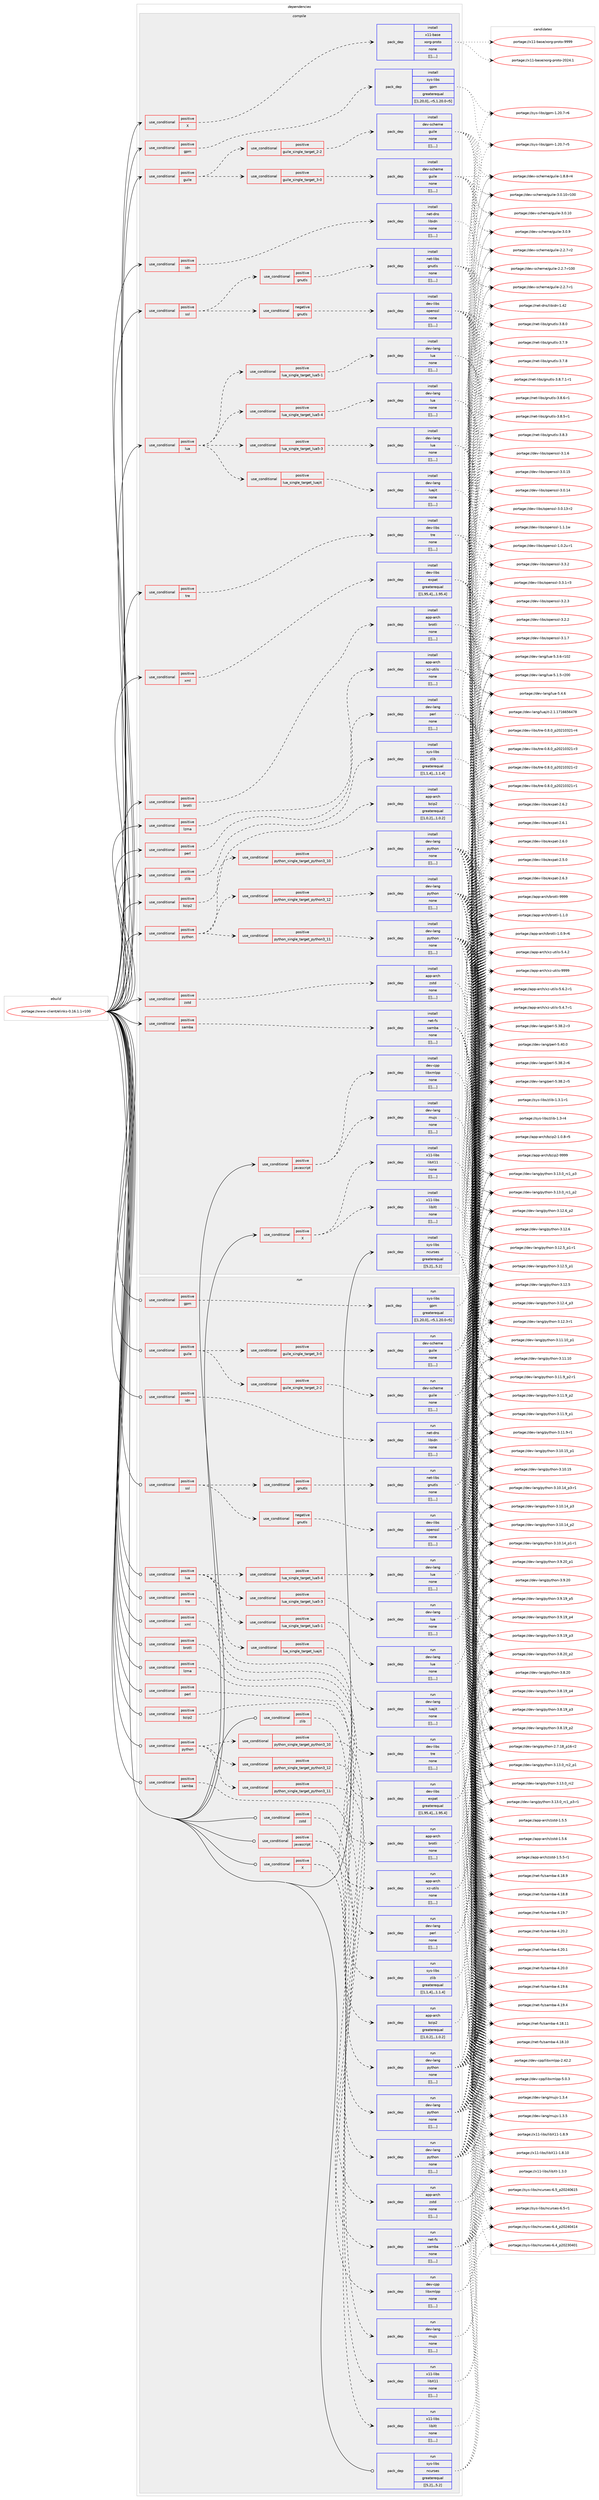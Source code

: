 digraph prolog {

# *************
# Graph options
# *************

newrank=true;
concentrate=true;
compound=true;
graph [rankdir=LR,fontname=Helvetica,fontsize=10,ranksep=1.5];#, ranksep=2.5, nodesep=0.2];
edge  [arrowhead=vee];
node  [fontname=Helvetica,fontsize=10];

# **********
# The ebuild
# **********

subgraph cluster_leftcol {
color=gray;
label=<<i>ebuild</i>>;
id [label="portage://www-client/elinks-0.16.1.1-r100", color=red, width=4, href="../www-client/elinks-0.16.1.1-r100.svg"];
}

# ****************
# The dependencies
# ****************

subgraph cluster_midcol {
color=gray;
label=<<i>dependencies</i>>;
subgraph cluster_compile {
fillcolor="#eeeeee";
style=filled;
label=<<i>compile</i>>;
subgraph cond124680 {
dependency462387 [label=<<TABLE BORDER="0" CELLBORDER="1" CELLSPACING="0" CELLPADDING="4"><TR><TD ROWSPAN="3" CELLPADDING="10">use_conditional</TD></TR><TR><TD>positive</TD></TR><TR><TD>X</TD></TR></TABLE>>, shape=none, color=red];
subgraph pack334361 {
dependency462388 [label=<<TABLE BORDER="0" CELLBORDER="1" CELLSPACING="0" CELLPADDING="4" WIDTH="220"><TR><TD ROWSPAN="6" CELLPADDING="30">pack_dep</TD></TR><TR><TD WIDTH="110">install</TD></TR><TR><TD>x11-base</TD></TR><TR><TD>xorg-proto</TD></TR><TR><TD>none</TD></TR><TR><TD>[[],,,,]</TD></TR></TABLE>>, shape=none, color=blue];
}
dependency462387:e -> dependency462388:w [weight=20,style="dashed",arrowhead="vee"];
}
id:e -> dependency462387:w [weight=20,style="solid",arrowhead="vee"];
subgraph cond124681 {
dependency462389 [label=<<TABLE BORDER="0" CELLBORDER="1" CELLSPACING="0" CELLPADDING="4"><TR><TD ROWSPAN="3" CELLPADDING="10">use_conditional</TD></TR><TR><TD>positive</TD></TR><TR><TD>X</TD></TR></TABLE>>, shape=none, color=red];
subgraph pack334362 {
dependency462390 [label=<<TABLE BORDER="0" CELLBORDER="1" CELLSPACING="0" CELLPADDING="4" WIDTH="220"><TR><TD ROWSPAN="6" CELLPADDING="30">pack_dep</TD></TR><TR><TD WIDTH="110">install</TD></TR><TR><TD>x11-libs</TD></TR><TR><TD>libX11</TD></TR><TR><TD>none</TD></TR><TR><TD>[[],,,,]</TD></TR></TABLE>>, shape=none, color=blue];
}
dependency462389:e -> dependency462390:w [weight=20,style="dashed",arrowhead="vee"];
subgraph pack334363 {
dependency462391 [label=<<TABLE BORDER="0" CELLBORDER="1" CELLSPACING="0" CELLPADDING="4" WIDTH="220"><TR><TD ROWSPAN="6" CELLPADDING="30">pack_dep</TD></TR><TR><TD WIDTH="110">install</TD></TR><TR><TD>x11-libs</TD></TR><TR><TD>libXt</TD></TR><TR><TD>none</TD></TR><TR><TD>[[],,,,]</TD></TR></TABLE>>, shape=none, color=blue];
}
dependency462389:e -> dependency462391:w [weight=20,style="dashed",arrowhead="vee"];
}
id:e -> dependency462389:w [weight=20,style="solid",arrowhead="vee"];
subgraph cond124682 {
dependency462392 [label=<<TABLE BORDER="0" CELLBORDER="1" CELLSPACING="0" CELLPADDING="4"><TR><TD ROWSPAN="3" CELLPADDING="10">use_conditional</TD></TR><TR><TD>positive</TD></TR><TR><TD>brotli</TD></TR></TABLE>>, shape=none, color=red];
subgraph pack334364 {
dependency462393 [label=<<TABLE BORDER="0" CELLBORDER="1" CELLSPACING="0" CELLPADDING="4" WIDTH="220"><TR><TD ROWSPAN="6" CELLPADDING="30">pack_dep</TD></TR><TR><TD WIDTH="110">install</TD></TR><TR><TD>app-arch</TD></TR><TR><TD>brotli</TD></TR><TR><TD>none</TD></TR><TR><TD>[[],,,,]</TD></TR></TABLE>>, shape=none, color=blue];
}
dependency462392:e -> dependency462393:w [weight=20,style="dashed",arrowhead="vee"];
}
id:e -> dependency462392:w [weight=20,style="solid",arrowhead="vee"];
subgraph cond124683 {
dependency462394 [label=<<TABLE BORDER="0" CELLBORDER="1" CELLSPACING="0" CELLPADDING="4"><TR><TD ROWSPAN="3" CELLPADDING="10">use_conditional</TD></TR><TR><TD>positive</TD></TR><TR><TD>bzip2</TD></TR></TABLE>>, shape=none, color=red];
subgraph pack334365 {
dependency462395 [label=<<TABLE BORDER="0" CELLBORDER="1" CELLSPACING="0" CELLPADDING="4" WIDTH="220"><TR><TD ROWSPAN="6" CELLPADDING="30">pack_dep</TD></TR><TR><TD WIDTH="110">install</TD></TR><TR><TD>app-arch</TD></TR><TR><TD>bzip2</TD></TR><TR><TD>greaterequal</TD></TR><TR><TD>[[1,0,2],,,1.0.2]</TD></TR></TABLE>>, shape=none, color=blue];
}
dependency462394:e -> dependency462395:w [weight=20,style="dashed",arrowhead="vee"];
}
id:e -> dependency462394:w [weight=20,style="solid",arrowhead="vee"];
subgraph cond124684 {
dependency462396 [label=<<TABLE BORDER="0" CELLBORDER="1" CELLSPACING="0" CELLPADDING="4"><TR><TD ROWSPAN="3" CELLPADDING="10">use_conditional</TD></TR><TR><TD>positive</TD></TR><TR><TD>gpm</TD></TR></TABLE>>, shape=none, color=red];
subgraph pack334366 {
dependency462397 [label=<<TABLE BORDER="0" CELLBORDER="1" CELLSPACING="0" CELLPADDING="4" WIDTH="220"><TR><TD ROWSPAN="6" CELLPADDING="30">pack_dep</TD></TR><TR><TD WIDTH="110">install</TD></TR><TR><TD>sys-libs</TD></TR><TR><TD>gpm</TD></TR><TR><TD>greaterequal</TD></TR><TR><TD>[[1,20,0],,-r5,1.20.0-r5]</TD></TR></TABLE>>, shape=none, color=blue];
}
dependency462396:e -> dependency462397:w [weight=20,style="dashed",arrowhead="vee"];
}
id:e -> dependency462396:w [weight=20,style="solid",arrowhead="vee"];
subgraph cond124685 {
dependency462398 [label=<<TABLE BORDER="0" CELLBORDER="1" CELLSPACING="0" CELLPADDING="4"><TR><TD ROWSPAN="3" CELLPADDING="10">use_conditional</TD></TR><TR><TD>positive</TD></TR><TR><TD>guile</TD></TR></TABLE>>, shape=none, color=red];
subgraph cond124686 {
dependency462399 [label=<<TABLE BORDER="0" CELLBORDER="1" CELLSPACING="0" CELLPADDING="4"><TR><TD ROWSPAN="3" CELLPADDING="10">use_conditional</TD></TR><TR><TD>positive</TD></TR><TR><TD>guile_single_target_2-2</TD></TR></TABLE>>, shape=none, color=red];
subgraph pack334367 {
dependency462400 [label=<<TABLE BORDER="0" CELLBORDER="1" CELLSPACING="0" CELLPADDING="4" WIDTH="220"><TR><TD ROWSPAN="6" CELLPADDING="30">pack_dep</TD></TR><TR><TD WIDTH="110">install</TD></TR><TR><TD>dev-scheme</TD></TR><TR><TD>guile</TD></TR><TR><TD>none</TD></TR><TR><TD>[[],,,,]</TD></TR></TABLE>>, shape=none, color=blue];
}
dependency462399:e -> dependency462400:w [weight=20,style="dashed",arrowhead="vee"];
}
dependency462398:e -> dependency462399:w [weight=20,style="dashed",arrowhead="vee"];
subgraph cond124687 {
dependency462401 [label=<<TABLE BORDER="0" CELLBORDER="1" CELLSPACING="0" CELLPADDING="4"><TR><TD ROWSPAN="3" CELLPADDING="10">use_conditional</TD></TR><TR><TD>positive</TD></TR><TR><TD>guile_single_target_3-0</TD></TR></TABLE>>, shape=none, color=red];
subgraph pack334368 {
dependency462402 [label=<<TABLE BORDER="0" CELLBORDER="1" CELLSPACING="0" CELLPADDING="4" WIDTH="220"><TR><TD ROWSPAN="6" CELLPADDING="30">pack_dep</TD></TR><TR><TD WIDTH="110">install</TD></TR><TR><TD>dev-scheme</TD></TR><TR><TD>guile</TD></TR><TR><TD>none</TD></TR><TR><TD>[[],,,,]</TD></TR></TABLE>>, shape=none, color=blue];
}
dependency462401:e -> dependency462402:w [weight=20,style="dashed",arrowhead="vee"];
}
dependency462398:e -> dependency462401:w [weight=20,style="dashed",arrowhead="vee"];
}
id:e -> dependency462398:w [weight=20,style="solid",arrowhead="vee"];
subgraph cond124688 {
dependency462403 [label=<<TABLE BORDER="0" CELLBORDER="1" CELLSPACING="0" CELLPADDING="4"><TR><TD ROWSPAN="3" CELLPADDING="10">use_conditional</TD></TR><TR><TD>positive</TD></TR><TR><TD>idn</TD></TR></TABLE>>, shape=none, color=red];
subgraph pack334369 {
dependency462404 [label=<<TABLE BORDER="0" CELLBORDER="1" CELLSPACING="0" CELLPADDING="4" WIDTH="220"><TR><TD ROWSPAN="6" CELLPADDING="30">pack_dep</TD></TR><TR><TD WIDTH="110">install</TD></TR><TR><TD>net-dns</TD></TR><TR><TD>libidn</TD></TR><TR><TD>none</TD></TR><TR><TD>[[],,,,]</TD></TR></TABLE>>, shape=none, color=blue];
}
dependency462403:e -> dependency462404:w [weight=20,style="dashed",arrowhead="vee"];
}
id:e -> dependency462403:w [weight=20,style="solid",arrowhead="vee"];
subgraph cond124689 {
dependency462405 [label=<<TABLE BORDER="0" CELLBORDER="1" CELLSPACING="0" CELLPADDING="4"><TR><TD ROWSPAN="3" CELLPADDING="10">use_conditional</TD></TR><TR><TD>positive</TD></TR><TR><TD>javascript</TD></TR></TABLE>>, shape=none, color=red];
subgraph pack334370 {
dependency462406 [label=<<TABLE BORDER="0" CELLBORDER="1" CELLSPACING="0" CELLPADDING="4" WIDTH="220"><TR><TD ROWSPAN="6" CELLPADDING="30">pack_dep</TD></TR><TR><TD WIDTH="110">install</TD></TR><TR><TD>dev-cpp</TD></TR><TR><TD>libxmlpp</TD></TR><TR><TD>none</TD></TR><TR><TD>[[],,,,]</TD></TR></TABLE>>, shape=none, color=blue];
}
dependency462405:e -> dependency462406:w [weight=20,style="dashed",arrowhead="vee"];
subgraph pack334371 {
dependency462407 [label=<<TABLE BORDER="0" CELLBORDER="1" CELLSPACING="0" CELLPADDING="4" WIDTH="220"><TR><TD ROWSPAN="6" CELLPADDING="30">pack_dep</TD></TR><TR><TD WIDTH="110">install</TD></TR><TR><TD>dev-lang</TD></TR><TR><TD>mujs</TD></TR><TR><TD>none</TD></TR><TR><TD>[[],,,,]</TD></TR></TABLE>>, shape=none, color=blue];
}
dependency462405:e -> dependency462407:w [weight=20,style="dashed",arrowhead="vee"];
}
id:e -> dependency462405:w [weight=20,style="solid",arrowhead="vee"];
subgraph cond124690 {
dependency462408 [label=<<TABLE BORDER="0" CELLBORDER="1" CELLSPACING="0" CELLPADDING="4"><TR><TD ROWSPAN="3" CELLPADDING="10">use_conditional</TD></TR><TR><TD>positive</TD></TR><TR><TD>lua</TD></TR></TABLE>>, shape=none, color=red];
subgraph cond124691 {
dependency462409 [label=<<TABLE BORDER="0" CELLBORDER="1" CELLSPACING="0" CELLPADDING="4"><TR><TD ROWSPAN="3" CELLPADDING="10">use_conditional</TD></TR><TR><TD>positive</TD></TR><TR><TD>lua_single_target_luajit</TD></TR></TABLE>>, shape=none, color=red];
subgraph pack334372 {
dependency462410 [label=<<TABLE BORDER="0" CELLBORDER="1" CELLSPACING="0" CELLPADDING="4" WIDTH="220"><TR><TD ROWSPAN="6" CELLPADDING="30">pack_dep</TD></TR><TR><TD WIDTH="110">install</TD></TR><TR><TD>dev-lang</TD></TR><TR><TD>luajit</TD></TR><TR><TD>none</TD></TR><TR><TD>[[],,,,]</TD></TR></TABLE>>, shape=none, color=blue];
}
dependency462409:e -> dependency462410:w [weight=20,style="dashed",arrowhead="vee"];
}
dependency462408:e -> dependency462409:w [weight=20,style="dashed",arrowhead="vee"];
subgraph cond124692 {
dependency462411 [label=<<TABLE BORDER="0" CELLBORDER="1" CELLSPACING="0" CELLPADDING="4"><TR><TD ROWSPAN="3" CELLPADDING="10">use_conditional</TD></TR><TR><TD>positive</TD></TR><TR><TD>lua_single_target_lua5-1</TD></TR></TABLE>>, shape=none, color=red];
subgraph pack334373 {
dependency462412 [label=<<TABLE BORDER="0" CELLBORDER="1" CELLSPACING="0" CELLPADDING="4" WIDTH="220"><TR><TD ROWSPAN="6" CELLPADDING="30">pack_dep</TD></TR><TR><TD WIDTH="110">install</TD></TR><TR><TD>dev-lang</TD></TR><TR><TD>lua</TD></TR><TR><TD>none</TD></TR><TR><TD>[[],,,,]</TD></TR></TABLE>>, shape=none, color=blue];
}
dependency462411:e -> dependency462412:w [weight=20,style="dashed",arrowhead="vee"];
}
dependency462408:e -> dependency462411:w [weight=20,style="dashed",arrowhead="vee"];
subgraph cond124693 {
dependency462413 [label=<<TABLE BORDER="0" CELLBORDER="1" CELLSPACING="0" CELLPADDING="4"><TR><TD ROWSPAN="3" CELLPADDING="10">use_conditional</TD></TR><TR><TD>positive</TD></TR><TR><TD>lua_single_target_lua5-3</TD></TR></TABLE>>, shape=none, color=red];
subgraph pack334374 {
dependency462414 [label=<<TABLE BORDER="0" CELLBORDER="1" CELLSPACING="0" CELLPADDING="4" WIDTH="220"><TR><TD ROWSPAN="6" CELLPADDING="30">pack_dep</TD></TR><TR><TD WIDTH="110">install</TD></TR><TR><TD>dev-lang</TD></TR><TR><TD>lua</TD></TR><TR><TD>none</TD></TR><TR><TD>[[],,,,]</TD></TR></TABLE>>, shape=none, color=blue];
}
dependency462413:e -> dependency462414:w [weight=20,style="dashed",arrowhead="vee"];
}
dependency462408:e -> dependency462413:w [weight=20,style="dashed",arrowhead="vee"];
subgraph cond124694 {
dependency462415 [label=<<TABLE BORDER="0" CELLBORDER="1" CELLSPACING="0" CELLPADDING="4"><TR><TD ROWSPAN="3" CELLPADDING="10">use_conditional</TD></TR><TR><TD>positive</TD></TR><TR><TD>lua_single_target_lua5-4</TD></TR></TABLE>>, shape=none, color=red];
subgraph pack334375 {
dependency462416 [label=<<TABLE BORDER="0" CELLBORDER="1" CELLSPACING="0" CELLPADDING="4" WIDTH="220"><TR><TD ROWSPAN="6" CELLPADDING="30">pack_dep</TD></TR><TR><TD WIDTH="110">install</TD></TR><TR><TD>dev-lang</TD></TR><TR><TD>lua</TD></TR><TR><TD>none</TD></TR><TR><TD>[[],,,,]</TD></TR></TABLE>>, shape=none, color=blue];
}
dependency462415:e -> dependency462416:w [weight=20,style="dashed",arrowhead="vee"];
}
dependency462408:e -> dependency462415:w [weight=20,style="dashed",arrowhead="vee"];
}
id:e -> dependency462408:w [weight=20,style="solid",arrowhead="vee"];
subgraph cond124695 {
dependency462417 [label=<<TABLE BORDER="0" CELLBORDER="1" CELLSPACING="0" CELLPADDING="4"><TR><TD ROWSPAN="3" CELLPADDING="10">use_conditional</TD></TR><TR><TD>positive</TD></TR><TR><TD>lzma</TD></TR></TABLE>>, shape=none, color=red];
subgraph pack334376 {
dependency462418 [label=<<TABLE BORDER="0" CELLBORDER="1" CELLSPACING="0" CELLPADDING="4" WIDTH="220"><TR><TD ROWSPAN="6" CELLPADDING="30">pack_dep</TD></TR><TR><TD WIDTH="110">install</TD></TR><TR><TD>app-arch</TD></TR><TR><TD>xz-utils</TD></TR><TR><TD>none</TD></TR><TR><TD>[[],,,,]</TD></TR></TABLE>>, shape=none, color=blue];
}
dependency462417:e -> dependency462418:w [weight=20,style="dashed",arrowhead="vee"];
}
id:e -> dependency462417:w [weight=20,style="solid",arrowhead="vee"];
subgraph cond124696 {
dependency462419 [label=<<TABLE BORDER="0" CELLBORDER="1" CELLSPACING="0" CELLPADDING="4"><TR><TD ROWSPAN="3" CELLPADDING="10">use_conditional</TD></TR><TR><TD>positive</TD></TR><TR><TD>perl</TD></TR></TABLE>>, shape=none, color=red];
subgraph pack334377 {
dependency462420 [label=<<TABLE BORDER="0" CELLBORDER="1" CELLSPACING="0" CELLPADDING="4" WIDTH="220"><TR><TD ROWSPAN="6" CELLPADDING="30">pack_dep</TD></TR><TR><TD WIDTH="110">install</TD></TR><TR><TD>dev-lang</TD></TR><TR><TD>perl</TD></TR><TR><TD>none</TD></TR><TR><TD>[[],,,,]</TD></TR></TABLE>>, shape=none, color=blue];
}
dependency462419:e -> dependency462420:w [weight=20,style="dashed",arrowhead="vee"];
}
id:e -> dependency462419:w [weight=20,style="solid",arrowhead="vee"];
subgraph cond124697 {
dependency462421 [label=<<TABLE BORDER="0" CELLBORDER="1" CELLSPACING="0" CELLPADDING="4"><TR><TD ROWSPAN="3" CELLPADDING="10">use_conditional</TD></TR><TR><TD>positive</TD></TR><TR><TD>python</TD></TR></TABLE>>, shape=none, color=red];
subgraph cond124698 {
dependency462422 [label=<<TABLE BORDER="0" CELLBORDER="1" CELLSPACING="0" CELLPADDING="4"><TR><TD ROWSPAN="3" CELLPADDING="10">use_conditional</TD></TR><TR><TD>positive</TD></TR><TR><TD>python_single_target_python3_10</TD></TR></TABLE>>, shape=none, color=red];
subgraph pack334378 {
dependency462423 [label=<<TABLE BORDER="0" CELLBORDER="1" CELLSPACING="0" CELLPADDING="4" WIDTH="220"><TR><TD ROWSPAN="6" CELLPADDING="30">pack_dep</TD></TR><TR><TD WIDTH="110">install</TD></TR><TR><TD>dev-lang</TD></TR><TR><TD>python</TD></TR><TR><TD>none</TD></TR><TR><TD>[[],,,,]</TD></TR></TABLE>>, shape=none, color=blue];
}
dependency462422:e -> dependency462423:w [weight=20,style="dashed",arrowhead="vee"];
}
dependency462421:e -> dependency462422:w [weight=20,style="dashed",arrowhead="vee"];
subgraph cond124699 {
dependency462424 [label=<<TABLE BORDER="0" CELLBORDER="1" CELLSPACING="0" CELLPADDING="4"><TR><TD ROWSPAN="3" CELLPADDING="10">use_conditional</TD></TR><TR><TD>positive</TD></TR><TR><TD>python_single_target_python3_11</TD></TR></TABLE>>, shape=none, color=red];
subgraph pack334379 {
dependency462425 [label=<<TABLE BORDER="0" CELLBORDER="1" CELLSPACING="0" CELLPADDING="4" WIDTH="220"><TR><TD ROWSPAN="6" CELLPADDING="30">pack_dep</TD></TR><TR><TD WIDTH="110">install</TD></TR><TR><TD>dev-lang</TD></TR><TR><TD>python</TD></TR><TR><TD>none</TD></TR><TR><TD>[[],,,,]</TD></TR></TABLE>>, shape=none, color=blue];
}
dependency462424:e -> dependency462425:w [weight=20,style="dashed",arrowhead="vee"];
}
dependency462421:e -> dependency462424:w [weight=20,style="dashed",arrowhead="vee"];
subgraph cond124700 {
dependency462426 [label=<<TABLE BORDER="0" CELLBORDER="1" CELLSPACING="0" CELLPADDING="4"><TR><TD ROWSPAN="3" CELLPADDING="10">use_conditional</TD></TR><TR><TD>positive</TD></TR><TR><TD>python_single_target_python3_12</TD></TR></TABLE>>, shape=none, color=red];
subgraph pack334380 {
dependency462427 [label=<<TABLE BORDER="0" CELLBORDER="1" CELLSPACING="0" CELLPADDING="4" WIDTH="220"><TR><TD ROWSPAN="6" CELLPADDING="30">pack_dep</TD></TR><TR><TD WIDTH="110">install</TD></TR><TR><TD>dev-lang</TD></TR><TR><TD>python</TD></TR><TR><TD>none</TD></TR><TR><TD>[[],,,,]</TD></TR></TABLE>>, shape=none, color=blue];
}
dependency462426:e -> dependency462427:w [weight=20,style="dashed",arrowhead="vee"];
}
dependency462421:e -> dependency462426:w [weight=20,style="dashed",arrowhead="vee"];
}
id:e -> dependency462421:w [weight=20,style="solid",arrowhead="vee"];
subgraph cond124701 {
dependency462428 [label=<<TABLE BORDER="0" CELLBORDER="1" CELLSPACING="0" CELLPADDING="4"><TR><TD ROWSPAN="3" CELLPADDING="10">use_conditional</TD></TR><TR><TD>positive</TD></TR><TR><TD>samba</TD></TR></TABLE>>, shape=none, color=red];
subgraph pack334381 {
dependency462429 [label=<<TABLE BORDER="0" CELLBORDER="1" CELLSPACING="0" CELLPADDING="4" WIDTH="220"><TR><TD ROWSPAN="6" CELLPADDING="30">pack_dep</TD></TR><TR><TD WIDTH="110">install</TD></TR><TR><TD>net-fs</TD></TR><TR><TD>samba</TD></TR><TR><TD>none</TD></TR><TR><TD>[[],,,,]</TD></TR></TABLE>>, shape=none, color=blue];
}
dependency462428:e -> dependency462429:w [weight=20,style="dashed",arrowhead="vee"];
}
id:e -> dependency462428:w [weight=20,style="solid",arrowhead="vee"];
subgraph cond124702 {
dependency462430 [label=<<TABLE BORDER="0" CELLBORDER="1" CELLSPACING="0" CELLPADDING="4"><TR><TD ROWSPAN="3" CELLPADDING="10">use_conditional</TD></TR><TR><TD>positive</TD></TR><TR><TD>ssl</TD></TR></TABLE>>, shape=none, color=red];
subgraph cond124703 {
dependency462431 [label=<<TABLE BORDER="0" CELLBORDER="1" CELLSPACING="0" CELLPADDING="4"><TR><TD ROWSPAN="3" CELLPADDING="10">use_conditional</TD></TR><TR><TD>negative</TD></TR><TR><TD>gnutls</TD></TR></TABLE>>, shape=none, color=red];
subgraph pack334382 {
dependency462432 [label=<<TABLE BORDER="0" CELLBORDER="1" CELLSPACING="0" CELLPADDING="4" WIDTH="220"><TR><TD ROWSPAN="6" CELLPADDING="30">pack_dep</TD></TR><TR><TD WIDTH="110">install</TD></TR><TR><TD>dev-libs</TD></TR><TR><TD>openssl</TD></TR><TR><TD>none</TD></TR><TR><TD>[[],,,,]</TD></TR></TABLE>>, shape=none, color=blue];
}
dependency462431:e -> dependency462432:w [weight=20,style="dashed",arrowhead="vee"];
}
dependency462430:e -> dependency462431:w [weight=20,style="dashed",arrowhead="vee"];
subgraph cond124704 {
dependency462433 [label=<<TABLE BORDER="0" CELLBORDER="1" CELLSPACING="0" CELLPADDING="4"><TR><TD ROWSPAN="3" CELLPADDING="10">use_conditional</TD></TR><TR><TD>positive</TD></TR><TR><TD>gnutls</TD></TR></TABLE>>, shape=none, color=red];
subgraph pack334383 {
dependency462434 [label=<<TABLE BORDER="0" CELLBORDER="1" CELLSPACING="0" CELLPADDING="4" WIDTH="220"><TR><TD ROWSPAN="6" CELLPADDING="30">pack_dep</TD></TR><TR><TD WIDTH="110">install</TD></TR><TR><TD>net-libs</TD></TR><TR><TD>gnutls</TD></TR><TR><TD>none</TD></TR><TR><TD>[[],,,,]</TD></TR></TABLE>>, shape=none, color=blue];
}
dependency462433:e -> dependency462434:w [weight=20,style="dashed",arrowhead="vee"];
}
dependency462430:e -> dependency462433:w [weight=20,style="dashed",arrowhead="vee"];
}
id:e -> dependency462430:w [weight=20,style="solid",arrowhead="vee"];
subgraph cond124705 {
dependency462435 [label=<<TABLE BORDER="0" CELLBORDER="1" CELLSPACING="0" CELLPADDING="4"><TR><TD ROWSPAN="3" CELLPADDING="10">use_conditional</TD></TR><TR><TD>positive</TD></TR><TR><TD>tre</TD></TR></TABLE>>, shape=none, color=red];
subgraph pack334384 {
dependency462436 [label=<<TABLE BORDER="0" CELLBORDER="1" CELLSPACING="0" CELLPADDING="4" WIDTH="220"><TR><TD ROWSPAN="6" CELLPADDING="30">pack_dep</TD></TR><TR><TD WIDTH="110">install</TD></TR><TR><TD>dev-libs</TD></TR><TR><TD>tre</TD></TR><TR><TD>none</TD></TR><TR><TD>[[],,,,]</TD></TR></TABLE>>, shape=none, color=blue];
}
dependency462435:e -> dependency462436:w [weight=20,style="dashed",arrowhead="vee"];
}
id:e -> dependency462435:w [weight=20,style="solid",arrowhead="vee"];
subgraph cond124706 {
dependency462437 [label=<<TABLE BORDER="0" CELLBORDER="1" CELLSPACING="0" CELLPADDING="4"><TR><TD ROWSPAN="3" CELLPADDING="10">use_conditional</TD></TR><TR><TD>positive</TD></TR><TR><TD>xml</TD></TR></TABLE>>, shape=none, color=red];
subgraph pack334385 {
dependency462438 [label=<<TABLE BORDER="0" CELLBORDER="1" CELLSPACING="0" CELLPADDING="4" WIDTH="220"><TR><TD ROWSPAN="6" CELLPADDING="30">pack_dep</TD></TR><TR><TD WIDTH="110">install</TD></TR><TR><TD>dev-libs</TD></TR><TR><TD>expat</TD></TR><TR><TD>greaterequal</TD></TR><TR><TD>[[1,95,4],,,1.95.4]</TD></TR></TABLE>>, shape=none, color=blue];
}
dependency462437:e -> dependency462438:w [weight=20,style="dashed",arrowhead="vee"];
}
id:e -> dependency462437:w [weight=20,style="solid",arrowhead="vee"];
subgraph cond124707 {
dependency462439 [label=<<TABLE BORDER="0" CELLBORDER="1" CELLSPACING="0" CELLPADDING="4"><TR><TD ROWSPAN="3" CELLPADDING="10">use_conditional</TD></TR><TR><TD>positive</TD></TR><TR><TD>zlib</TD></TR></TABLE>>, shape=none, color=red];
subgraph pack334386 {
dependency462440 [label=<<TABLE BORDER="0" CELLBORDER="1" CELLSPACING="0" CELLPADDING="4" WIDTH="220"><TR><TD ROWSPAN="6" CELLPADDING="30">pack_dep</TD></TR><TR><TD WIDTH="110">install</TD></TR><TR><TD>sys-libs</TD></TR><TR><TD>zlib</TD></TR><TR><TD>greaterequal</TD></TR><TR><TD>[[1,1,4],,,1.1.4]</TD></TR></TABLE>>, shape=none, color=blue];
}
dependency462439:e -> dependency462440:w [weight=20,style="dashed",arrowhead="vee"];
}
id:e -> dependency462439:w [weight=20,style="solid",arrowhead="vee"];
subgraph cond124708 {
dependency462441 [label=<<TABLE BORDER="0" CELLBORDER="1" CELLSPACING="0" CELLPADDING="4"><TR><TD ROWSPAN="3" CELLPADDING="10">use_conditional</TD></TR><TR><TD>positive</TD></TR><TR><TD>zstd</TD></TR></TABLE>>, shape=none, color=red];
subgraph pack334387 {
dependency462442 [label=<<TABLE BORDER="0" CELLBORDER="1" CELLSPACING="0" CELLPADDING="4" WIDTH="220"><TR><TD ROWSPAN="6" CELLPADDING="30">pack_dep</TD></TR><TR><TD WIDTH="110">install</TD></TR><TR><TD>app-arch</TD></TR><TR><TD>zstd</TD></TR><TR><TD>none</TD></TR><TR><TD>[[],,,,]</TD></TR></TABLE>>, shape=none, color=blue];
}
dependency462441:e -> dependency462442:w [weight=20,style="dashed",arrowhead="vee"];
}
id:e -> dependency462441:w [weight=20,style="solid",arrowhead="vee"];
subgraph pack334388 {
dependency462443 [label=<<TABLE BORDER="0" CELLBORDER="1" CELLSPACING="0" CELLPADDING="4" WIDTH="220"><TR><TD ROWSPAN="6" CELLPADDING="30">pack_dep</TD></TR><TR><TD WIDTH="110">install</TD></TR><TR><TD>sys-libs</TD></TR><TR><TD>ncurses</TD></TR><TR><TD>greaterequal</TD></TR><TR><TD>[[5,2],,,5.2]</TD></TR></TABLE>>, shape=none, color=blue];
}
id:e -> dependency462443:w [weight=20,style="solid",arrowhead="vee"];
}
subgraph cluster_compileandrun {
fillcolor="#eeeeee";
style=filled;
label=<<i>compile and run</i>>;
}
subgraph cluster_run {
fillcolor="#eeeeee";
style=filled;
label=<<i>run</i>>;
subgraph cond124709 {
dependency462444 [label=<<TABLE BORDER="0" CELLBORDER="1" CELLSPACING="0" CELLPADDING="4"><TR><TD ROWSPAN="3" CELLPADDING="10">use_conditional</TD></TR><TR><TD>positive</TD></TR><TR><TD>X</TD></TR></TABLE>>, shape=none, color=red];
subgraph pack334389 {
dependency462445 [label=<<TABLE BORDER="0" CELLBORDER="1" CELLSPACING="0" CELLPADDING="4" WIDTH="220"><TR><TD ROWSPAN="6" CELLPADDING="30">pack_dep</TD></TR><TR><TD WIDTH="110">run</TD></TR><TR><TD>x11-libs</TD></TR><TR><TD>libX11</TD></TR><TR><TD>none</TD></TR><TR><TD>[[],,,,]</TD></TR></TABLE>>, shape=none, color=blue];
}
dependency462444:e -> dependency462445:w [weight=20,style="dashed",arrowhead="vee"];
subgraph pack334390 {
dependency462446 [label=<<TABLE BORDER="0" CELLBORDER="1" CELLSPACING="0" CELLPADDING="4" WIDTH="220"><TR><TD ROWSPAN="6" CELLPADDING="30">pack_dep</TD></TR><TR><TD WIDTH="110">run</TD></TR><TR><TD>x11-libs</TD></TR><TR><TD>libXt</TD></TR><TR><TD>none</TD></TR><TR><TD>[[],,,,]</TD></TR></TABLE>>, shape=none, color=blue];
}
dependency462444:e -> dependency462446:w [weight=20,style="dashed",arrowhead="vee"];
}
id:e -> dependency462444:w [weight=20,style="solid",arrowhead="odot"];
subgraph cond124710 {
dependency462447 [label=<<TABLE BORDER="0" CELLBORDER="1" CELLSPACING="0" CELLPADDING="4"><TR><TD ROWSPAN="3" CELLPADDING="10">use_conditional</TD></TR><TR><TD>positive</TD></TR><TR><TD>brotli</TD></TR></TABLE>>, shape=none, color=red];
subgraph pack334391 {
dependency462448 [label=<<TABLE BORDER="0" CELLBORDER="1" CELLSPACING="0" CELLPADDING="4" WIDTH="220"><TR><TD ROWSPAN="6" CELLPADDING="30">pack_dep</TD></TR><TR><TD WIDTH="110">run</TD></TR><TR><TD>app-arch</TD></TR><TR><TD>brotli</TD></TR><TR><TD>none</TD></TR><TR><TD>[[],,,,]</TD></TR></TABLE>>, shape=none, color=blue];
}
dependency462447:e -> dependency462448:w [weight=20,style="dashed",arrowhead="vee"];
}
id:e -> dependency462447:w [weight=20,style="solid",arrowhead="odot"];
subgraph cond124711 {
dependency462449 [label=<<TABLE BORDER="0" CELLBORDER="1" CELLSPACING="0" CELLPADDING="4"><TR><TD ROWSPAN="3" CELLPADDING="10">use_conditional</TD></TR><TR><TD>positive</TD></TR><TR><TD>bzip2</TD></TR></TABLE>>, shape=none, color=red];
subgraph pack334392 {
dependency462450 [label=<<TABLE BORDER="0" CELLBORDER="1" CELLSPACING="0" CELLPADDING="4" WIDTH="220"><TR><TD ROWSPAN="6" CELLPADDING="30">pack_dep</TD></TR><TR><TD WIDTH="110">run</TD></TR><TR><TD>app-arch</TD></TR><TR><TD>bzip2</TD></TR><TR><TD>greaterequal</TD></TR><TR><TD>[[1,0,2],,,1.0.2]</TD></TR></TABLE>>, shape=none, color=blue];
}
dependency462449:e -> dependency462450:w [weight=20,style="dashed",arrowhead="vee"];
}
id:e -> dependency462449:w [weight=20,style="solid",arrowhead="odot"];
subgraph cond124712 {
dependency462451 [label=<<TABLE BORDER="0" CELLBORDER="1" CELLSPACING="0" CELLPADDING="4"><TR><TD ROWSPAN="3" CELLPADDING="10">use_conditional</TD></TR><TR><TD>positive</TD></TR><TR><TD>gpm</TD></TR></TABLE>>, shape=none, color=red];
subgraph pack334393 {
dependency462452 [label=<<TABLE BORDER="0" CELLBORDER="1" CELLSPACING="0" CELLPADDING="4" WIDTH="220"><TR><TD ROWSPAN="6" CELLPADDING="30">pack_dep</TD></TR><TR><TD WIDTH="110">run</TD></TR><TR><TD>sys-libs</TD></TR><TR><TD>gpm</TD></TR><TR><TD>greaterequal</TD></TR><TR><TD>[[1,20,0],,-r5,1.20.0-r5]</TD></TR></TABLE>>, shape=none, color=blue];
}
dependency462451:e -> dependency462452:w [weight=20,style="dashed",arrowhead="vee"];
}
id:e -> dependency462451:w [weight=20,style="solid",arrowhead="odot"];
subgraph cond124713 {
dependency462453 [label=<<TABLE BORDER="0" CELLBORDER="1" CELLSPACING="0" CELLPADDING="4"><TR><TD ROWSPAN="3" CELLPADDING="10">use_conditional</TD></TR><TR><TD>positive</TD></TR><TR><TD>guile</TD></TR></TABLE>>, shape=none, color=red];
subgraph cond124714 {
dependency462454 [label=<<TABLE BORDER="0" CELLBORDER="1" CELLSPACING="0" CELLPADDING="4"><TR><TD ROWSPAN="3" CELLPADDING="10">use_conditional</TD></TR><TR><TD>positive</TD></TR><TR><TD>guile_single_target_2-2</TD></TR></TABLE>>, shape=none, color=red];
subgraph pack334394 {
dependency462455 [label=<<TABLE BORDER="0" CELLBORDER="1" CELLSPACING="0" CELLPADDING="4" WIDTH="220"><TR><TD ROWSPAN="6" CELLPADDING="30">pack_dep</TD></TR><TR><TD WIDTH="110">run</TD></TR><TR><TD>dev-scheme</TD></TR><TR><TD>guile</TD></TR><TR><TD>none</TD></TR><TR><TD>[[],,,,]</TD></TR></TABLE>>, shape=none, color=blue];
}
dependency462454:e -> dependency462455:w [weight=20,style="dashed",arrowhead="vee"];
}
dependency462453:e -> dependency462454:w [weight=20,style="dashed",arrowhead="vee"];
subgraph cond124715 {
dependency462456 [label=<<TABLE BORDER="0" CELLBORDER="1" CELLSPACING="0" CELLPADDING="4"><TR><TD ROWSPAN="3" CELLPADDING="10">use_conditional</TD></TR><TR><TD>positive</TD></TR><TR><TD>guile_single_target_3-0</TD></TR></TABLE>>, shape=none, color=red];
subgraph pack334395 {
dependency462457 [label=<<TABLE BORDER="0" CELLBORDER="1" CELLSPACING="0" CELLPADDING="4" WIDTH="220"><TR><TD ROWSPAN="6" CELLPADDING="30">pack_dep</TD></TR><TR><TD WIDTH="110">run</TD></TR><TR><TD>dev-scheme</TD></TR><TR><TD>guile</TD></TR><TR><TD>none</TD></TR><TR><TD>[[],,,,]</TD></TR></TABLE>>, shape=none, color=blue];
}
dependency462456:e -> dependency462457:w [weight=20,style="dashed",arrowhead="vee"];
}
dependency462453:e -> dependency462456:w [weight=20,style="dashed",arrowhead="vee"];
}
id:e -> dependency462453:w [weight=20,style="solid",arrowhead="odot"];
subgraph cond124716 {
dependency462458 [label=<<TABLE BORDER="0" CELLBORDER="1" CELLSPACING="0" CELLPADDING="4"><TR><TD ROWSPAN="3" CELLPADDING="10">use_conditional</TD></TR><TR><TD>positive</TD></TR><TR><TD>idn</TD></TR></TABLE>>, shape=none, color=red];
subgraph pack334396 {
dependency462459 [label=<<TABLE BORDER="0" CELLBORDER="1" CELLSPACING="0" CELLPADDING="4" WIDTH="220"><TR><TD ROWSPAN="6" CELLPADDING="30">pack_dep</TD></TR><TR><TD WIDTH="110">run</TD></TR><TR><TD>net-dns</TD></TR><TR><TD>libidn</TD></TR><TR><TD>none</TD></TR><TR><TD>[[],,,,]</TD></TR></TABLE>>, shape=none, color=blue];
}
dependency462458:e -> dependency462459:w [weight=20,style="dashed",arrowhead="vee"];
}
id:e -> dependency462458:w [weight=20,style="solid",arrowhead="odot"];
subgraph cond124717 {
dependency462460 [label=<<TABLE BORDER="0" CELLBORDER="1" CELLSPACING="0" CELLPADDING="4"><TR><TD ROWSPAN="3" CELLPADDING="10">use_conditional</TD></TR><TR><TD>positive</TD></TR><TR><TD>javascript</TD></TR></TABLE>>, shape=none, color=red];
subgraph pack334397 {
dependency462461 [label=<<TABLE BORDER="0" CELLBORDER="1" CELLSPACING="0" CELLPADDING="4" WIDTH="220"><TR><TD ROWSPAN="6" CELLPADDING="30">pack_dep</TD></TR><TR><TD WIDTH="110">run</TD></TR><TR><TD>dev-cpp</TD></TR><TR><TD>libxmlpp</TD></TR><TR><TD>none</TD></TR><TR><TD>[[],,,,]</TD></TR></TABLE>>, shape=none, color=blue];
}
dependency462460:e -> dependency462461:w [weight=20,style="dashed",arrowhead="vee"];
subgraph pack334398 {
dependency462462 [label=<<TABLE BORDER="0" CELLBORDER="1" CELLSPACING="0" CELLPADDING="4" WIDTH="220"><TR><TD ROWSPAN="6" CELLPADDING="30">pack_dep</TD></TR><TR><TD WIDTH="110">run</TD></TR><TR><TD>dev-lang</TD></TR><TR><TD>mujs</TD></TR><TR><TD>none</TD></TR><TR><TD>[[],,,,]</TD></TR></TABLE>>, shape=none, color=blue];
}
dependency462460:e -> dependency462462:w [weight=20,style="dashed",arrowhead="vee"];
}
id:e -> dependency462460:w [weight=20,style="solid",arrowhead="odot"];
subgraph cond124718 {
dependency462463 [label=<<TABLE BORDER="0" CELLBORDER="1" CELLSPACING="0" CELLPADDING="4"><TR><TD ROWSPAN="3" CELLPADDING="10">use_conditional</TD></TR><TR><TD>positive</TD></TR><TR><TD>lua</TD></TR></TABLE>>, shape=none, color=red];
subgraph cond124719 {
dependency462464 [label=<<TABLE BORDER="0" CELLBORDER="1" CELLSPACING="0" CELLPADDING="4"><TR><TD ROWSPAN="3" CELLPADDING="10">use_conditional</TD></TR><TR><TD>positive</TD></TR><TR><TD>lua_single_target_luajit</TD></TR></TABLE>>, shape=none, color=red];
subgraph pack334399 {
dependency462465 [label=<<TABLE BORDER="0" CELLBORDER="1" CELLSPACING="0" CELLPADDING="4" WIDTH="220"><TR><TD ROWSPAN="6" CELLPADDING="30">pack_dep</TD></TR><TR><TD WIDTH="110">run</TD></TR><TR><TD>dev-lang</TD></TR><TR><TD>luajit</TD></TR><TR><TD>none</TD></TR><TR><TD>[[],,,,]</TD></TR></TABLE>>, shape=none, color=blue];
}
dependency462464:e -> dependency462465:w [weight=20,style="dashed",arrowhead="vee"];
}
dependency462463:e -> dependency462464:w [weight=20,style="dashed",arrowhead="vee"];
subgraph cond124720 {
dependency462466 [label=<<TABLE BORDER="0" CELLBORDER="1" CELLSPACING="0" CELLPADDING="4"><TR><TD ROWSPAN="3" CELLPADDING="10">use_conditional</TD></TR><TR><TD>positive</TD></TR><TR><TD>lua_single_target_lua5-1</TD></TR></TABLE>>, shape=none, color=red];
subgraph pack334400 {
dependency462467 [label=<<TABLE BORDER="0" CELLBORDER="1" CELLSPACING="0" CELLPADDING="4" WIDTH="220"><TR><TD ROWSPAN="6" CELLPADDING="30">pack_dep</TD></TR><TR><TD WIDTH="110">run</TD></TR><TR><TD>dev-lang</TD></TR><TR><TD>lua</TD></TR><TR><TD>none</TD></TR><TR><TD>[[],,,,]</TD></TR></TABLE>>, shape=none, color=blue];
}
dependency462466:e -> dependency462467:w [weight=20,style="dashed",arrowhead="vee"];
}
dependency462463:e -> dependency462466:w [weight=20,style="dashed",arrowhead="vee"];
subgraph cond124721 {
dependency462468 [label=<<TABLE BORDER="0" CELLBORDER="1" CELLSPACING="0" CELLPADDING="4"><TR><TD ROWSPAN="3" CELLPADDING="10">use_conditional</TD></TR><TR><TD>positive</TD></TR><TR><TD>lua_single_target_lua5-3</TD></TR></TABLE>>, shape=none, color=red];
subgraph pack334401 {
dependency462469 [label=<<TABLE BORDER="0" CELLBORDER="1" CELLSPACING="0" CELLPADDING="4" WIDTH="220"><TR><TD ROWSPAN="6" CELLPADDING="30">pack_dep</TD></TR><TR><TD WIDTH="110">run</TD></TR><TR><TD>dev-lang</TD></TR><TR><TD>lua</TD></TR><TR><TD>none</TD></TR><TR><TD>[[],,,,]</TD></TR></TABLE>>, shape=none, color=blue];
}
dependency462468:e -> dependency462469:w [weight=20,style="dashed",arrowhead="vee"];
}
dependency462463:e -> dependency462468:w [weight=20,style="dashed",arrowhead="vee"];
subgraph cond124722 {
dependency462470 [label=<<TABLE BORDER="0" CELLBORDER="1" CELLSPACING="0" CELLPADDING="4"><TR><TD ROWSPAN="3" CELLPADDING="10">use_conditional</TD></TR><TR><TD>positive</TD></TR><TR><TD>lua_single_target_lua5-4</TD></TR></TABLE>>, shape=none, color=red];
subgraph pack334402 {
dependency462471 [label=<<TABLE BORDER="0" CELLBORDER="1" CELLSPACING="0" CELLPADDING="4" WIDTH="220"><TR><TD ROWSPAN="6" CELLPADDING="30">pack_dep</TD></TR><TR><TD WIDTH="110">run</TD></TR><TR><TD>dev-lang</TD></TR><TR><TD>lua</TD></TR><TR><TD>none</TD></TR><TR><TD>[[],,,,]</TD></TR></TABLE>>, shape=none, color=blue];
}
dependency462470:e -> dependency462471:w [weight=20,style="dashed",arrowhead="vee"];
}
dependency462463:e -> dependency462470:w [weight=20,style="dashed",arrowhead="vee"];
}
id:e -> dependency462463:w [weight=20,style="solid",arrowhead="odot"];
subgraph cond124723 {
dependency462472 [label=<<TABLE BORDER="0" CELLBORDER="1" CELLSPACING="0" CELLPADDING="4"><TR><TD ROWSPAN="3" CELLPADDING="10">use_conditional</TD></TR><TR><TD>positive</TD></TR><TR><TD>lzma</TD></TR></TABLE>>, shape=none, color=red];
subgraph pack334403 {
dependency462473 [label=<<TABLE BORDER="0" CELLBORDER="1" CELLSPACING="0" CELLPADDING="4" WIDTH="220"><TR><TD ROWSPAN="6" CELLPADDING="30">pack_dep</TD></TR><TR><TD WIDTH="110">run</TD></TR><TR><TD>app-arch</TD></TR><TR><TD>xz-utils</TD></TR><TR><TD>none</TD></TR><TR><TD>[[],,,,]</TD></TR></TABLE>>, shape=none, color=blue];
}
dependency462472:e -> dependency462473:w [weight=20,style="dashed",arrowhead="vee"];
}
id:e -> dependency462472:w [weight=20,style="solid",arrowhead="odot"];
subgraph cond124724 {
dependency462474 [label=<<TABLE BORDER="0" CELLBORDER="1" CELLSPACING="0" CELLPADDING="4"><TR><TD ROWSPAN="3" CELLPADDING="10">use_conditional</TD></TR><TR><TD>positive</TD></TR><TR><TD>perl</TD></TR></TABLE>>, shape=none, color=red];
subgraph pack334404 {
dependency462475 [label=<<TABLE BORDER="0" CELLBORDER="1" CELLSPACING="0" CELLPADDING="4" WIDTH="220"><TR><TD ROWSPAN="6" CELLPADDING="30">pack_dep</TD></TR><TR><TD WIDTH="110">run</TD></TR><TR><TD>dev-lang</TD></TR><TR><TD>perl</TD></TR><TR><TD>none</TD></TR><TR><TD>[[],,,,]</TD></TR></TABLE>>, shape=none, color=blue];
}
dependency462474:e -> dependency462475:w [weight=20,style="dashed",arrowhead="vee"];
}
id:e -> dependency462474:w [weight=20,style="solid",arrowhead="odot"];
subgraph cond124725 {
dependency462476 [label=<<TABLE BORDER="0" CELLBORDER="1" CELLSPACING="0" CELLPADDING="4"><TR><TD ROWSPAN="3" CELLPADDING="10">use_conditional</TD></TR><TR><TD>positive</TD></TR><TR><TD>python</TD></TR></TABLE>>, shape=none, color=red];
subgraph cond124726 {
dependency462477 [label=<<TABLE BORDER="0" CELLBORDER="1" CELLSPACING="0" CELLPADDING="4"><TR><TD ROWSPAN="3" CELLPADDING="10">use_conditional</TD></TR><TR><TD>positive</TD></TR><TR><TD>python_single_target_python3_10</TD></TR></TABLE>>, shape=none, color=red];
subgraph pack334405 {
dependency462478 [label=<<TABLE BORDER="0" CELLBORDER="1" CELLSPACING="0" CELLPADDING="4" WIDTH="220"><TR><TD ROWSPAN="6" CELLPADDING="30">pack_dep</TD></TR><TR><TD WIDTH="110">run</TD></TR><TR><TD>dev-lang</TD></TR><TR><TD>python</TD></TR><TR><TD>none</TD></TR><TR><TD>[[],,,,]</TD></TR></TABLE>>, shape=none, color=blue];
}
dependency462477:e -> dependency462478:w [weight=20,style="dashed",arrowhead="vee"];
}
dependency462476:e -> dependency462477:w [weight=20,style="dashed",arrowhead="vee"];
subgraph cond124727 {
dependency462479 [label=<<TABLE BORDER="0" CELLBORDER="1" CELLSPACING="0" CELLPADDING="4"><TR><TD ROWSPAN="3" CELLPADDING="10">use_conditional</TD></TR><TR><TD>positive</TD></TR><TR><TD>python_single_target_python3_11</TD></TR></TABLE>>, shape=none, color=red];
subgraph pack334406 {
dependency462480 [label=<<TABLE BORDER="0" CELLBORDER="1" CELLSPACING="0" CELLPADDING="4" WIDTH="220"><TR><TD ROWSPAN="6" CELLPADDING="30">pack_dep</TD></TR><TR><TD WIDTH="110">run</TD></TR><TR><TD>dev-lang</TD></TR><TR><TD>python</TD></TR><TR><TD>none</TD></TR><TR><TD>[[],,,,]</TD></TR></TABLE>>, shape=none, color=blue];
}
dependency462479:e -> dependency462480:w [weight=20,style="dashed",arrowhead="vee"];
}
dependency462476:e -> dependency462479:w [weight=20,style="dashed",arrowhead="vee"];
subgraph cond124728 {
dependency462481 [label=<<TABLE BORDER="0" CELLBORDER="1" CELLSPACING="0" CELLPADDING="4"><TR><TD ROWSPAN="3" CELLPADDING="10">use_conditional</TD></TR><TR><TD>positive</TD></TR><TR><TD>python_single_target_python3_12</TD></TR></TABLE>>, shape=none, color=red];
subgraph pack334407 {
dependency462482 [label=<<TABLE BORDER="0" CELLBORDER="1" CELLSPACING="0" CELLPADDING="4" WIDTH="220"><TR><TD ROWSPAN="6" CELLPADDING="30">pack_dep</TD></TR><TR><TD WIDTH="110">run</TD></TR><TR><TD>dev-lang</TD></TR><TR><TD>python</TD></TR><TR><TD>none</TD></TR><TR><TD>[[],,,,]</TD></TR></TABLE>>, shape=none, color=blue];
}
dependency462481:e -> dependency462482:w [weight=20,style="dashed",arrowhead="vee"];
}
dependency462476:e -> dependency462481:w [weight=20,style="dashed",arrowhead="vee"];
}
id:e -> dependency462476:w [weight=20,style="solid",arrowhead="odot"];
subgraph cond124729 {
dependency462483 [label=<<TABLE BORDER="0" CELLBORDER="1" CELLSPACING="0" CELLPADDING="4"><TR><TD ROWSPAN="3" CELLPADDING="10">use_conditional</TD></TR><TR><TD>positive</TD></TR><TR><TD>samba</TD></TR></TABLE>>, shape=none, color=red];
subgraph pack334408 {
dependency462484 [label=<<TABLE BORDER="0" CELLBORDER="1" CELLSPACING="0" CELLPADDING="4" WIDTH="220"><TR><TD ROWSPAN="6" CELLPADDING="30">pack_dep</TD></TR><TR><TD WIDTH="110">run</TD></TR><TR><TD>net-fs</TD></TR><TR><TD>samba</TD></TR><TR><TD>none</TD></TR><TR><TD>[[],,,,]</TD></TR></TABLE>>, shape=none, color=blue];
}
dependency462483:e -> dependency462484:w [weight=20,style="dashed",arrowhead="vee"];
}
id:e -> dependency462483:w [weight=20,style="solid",arrowhead="odot"];
subgraph cond124730 {
dependency462485 [label=<<TABLE BORDER="0" CELLBORDER="1" CELLSPACING="0" CELLPADDING="4"><TR><TD ROWSPAN="3" CELLPADDING="10">use_conditional</TD></TR><TR><TD>positive</TD></TR><TR><TD>ssl</TD></TR></TABLE>>, shape=none, color=red];
subgraph cond124731 {
dependency462486 [label=<<TABLE BORDER="0" CELLBORDER="1" CELLSPACING="0" CELLPADDING="4"><TR><TD ROWSPAN="3" CELLPADDING="10">use_conditional</TD></TR><TR><TD>negative</TD></TR><TR><TD>gnutls</TD></TR></TABLE>>, shape=none, color=red];
subgraph pack334409 {
dependency462487 [label=<<TABLE BORDER="0" CELLBORDER="1" CELLSPACING="0" CELLPADDING="4" WIDTH="220"><TR><TD ROWSPAN="6" CELLPADDING="30">pack_dep</TD></TR><TR><TD WIDTH="110">run</TD></TR><TR><TD>dev-libs</TD></TR><TR><TD>openssl</TD></TR><TR><TD>none</TD></TR><TR><TD>[[],,,,]</TD></TR></TABLE>>, shape=none, color=blue];
}
dependency462486:e -> dependency462487:w [weight=20,style="dashed",arrowhead="vee"];
}
dependency462485:e -> dependency462486:w [weight=20,style="dashed",arrowhead="vee"];
subgraph cond124732 {
dependency462488 [label=<<TABLE BORDER="0" CELLBORDER="1" CELLSPACING="0" CELLPADDING="4"><TR><TD ROWSPAN="3" CELLPADDING="10">use_conditional</TD></TR><TR><TD>positive</TD></TR><TR><TD>gnutls</TD></TR></TABLE>>, shape=none, color=red];
subgraph pack334410 {
dependency462489 [label=<<TABLE BORDER="0" CELLBORDER="1" CELLSPACING="0" CELLPADDING="4" WIDTH="220"><TR><TD ROWSPAN="6" CELLPADDING="30">pack_dep</TD></TR><TR><TD WIDTH="110">run</TD></TR><TR><TD>net-libs</TD></TR><TR><TD>gnutls</TD></TR><TR><TD>none</TD></TR><TR><TD>[[],,,,]</TD></TR></TABLE>>, shape=none, color=blue];
}
dependency462488:e -> dependency462489:w [weight=20,style="dashed",arrowhead="vee"];
}
dependency462485:e -> dependency462488:w [weight=20,style="dashed",arrowhead="vee"];
}
id:e -> dependency462485:w [weight=20,style="solid",arrowhead="odot"];
subgraph cond124733 {
dependency462490 [label=<<TABLE BORDER="0" CELLBORDER="1" CELLSPACING="0" CELLPADDING="4"><TR><TD ROWSPAN="3" CELLPADDING="10">use_conditional</TD></TR><TR><TD>positive</TD></TR><TR><TD>tre</TD></TR></TABLE>>, shape=none, color=red];
subgraph pack334411 {
dependency462491 [label=<<TABLE BORDER="0" CELLBORDER="1" CELLSPACING="0" CELLPADDING="4" WIDTH="220"><TR><TD ROWSPAN="6" CELLPADDING="30">pack_dep</TD></TR><TR><TD WIDTH="110">run</TD></TR><TR><TD>dev-libs</TD></TR><TR><TD>tre</TD></TR><TR><TD>none</TD></TR><TR><TD>[[],,,,]</TD></TR></TABLE>>, shape=none, color=blue];
}
dependency462490:e -> dependency462491:w [weight=20,style="dashed",arrowhead="vee"];
}
id:e -> dependency462490:w [weight=20,style="solid",arrowhead="odot"];
subgraph cond124734 {
dependency462492 [label=<<TABLE BORDER="0" CELLBORDER="1" CELLSPACING="0" CELLPADDING="4"><TR><TD ROWSPAN="3" CELLPADDING="10">use_conditional</TD></TR><TR><TD>positive</TD></TR><TR><TD>xml</TD></TR></TABLE>>, shape=none, color=red];
subgraph pack334412 {
dependency462493 [label=<<TABLE BORDER="0" CELLBORDER="1" CELLSPACING="0" CELLPADDING="4" WIDTH="220"><TR><TD ROWSPAN="6" CELLPADDING="30">pack_dep</TD></TR><TR><TD WIDTH="110">run</TD></TR><TR><TD>dev-libs</TD></TR><TR><TD>expat</TD></TR><TR><TD>greaterequal</TD></TR><TR><TD>[[1,95,4],,,1.95.4]</TD></TR></TABLE>>, shape=none, color=blue];
}
dependency462492:e -> dependency462493:w [weight=20,style="dashed",arrowhead="vee"];
}
id:e -> dependency462492:w [weight=20,style="solid",arrowhead="odot"];
subgraph cond124735 {
dependency462494 [label=<<TABLE BORDER="0" CELLBORDER="1" CELLSPACING="0" CELLPADDING="4"><TR><TD ROWSPAN="3" CELLPADDING="10">use_conditional</TD></TR><TR><TD>positive</TD></TR><TR><TD>zlib</TD></TR></TABLE>>, shape=none, color=red];
subgraph pack334413 {
dependency462495 [label=<<TABLE BORDER="0" CELLBORDER="1" CELLSPACING="0" CELLPADDING="4" WIDTH="220"><TR><TD ROWSPAN="6" CELLPADDING="30">pack_dep</TD></TR><TR><TD WIDTH="110">run</TD></TR><TR><TD>sys-libs</TD></TR><TR><TD>zlib</TD></TR><TR><TD>greaterequal</TD></TR><TR><TD>[[1,1,4],,,1.1.4]</TD></TR></TABLE>>, shape=none, color=blue];
}
dependency462494:e -> dependency462495:w [weight=20,style="dashed",arrowhead="vee"];
}
id:e -> dependency462494:w [weight=20,style="solid",arrowhead="odot"];
subgraph cond124736 {
dependency462496 [label=<<TABLE BORDER="0" CELLBORDER="1" CELLSPACING="0" CELLPADDING="4"><TR><TD ROWSPAN="3" CELLPADDING="10">use_conditional</TD></TR><TR><TD>positive</TD></TR><TR><TD>zstd</TD></TR></TABLE>>, shape=none, color=red];
subgraph pack334414 {
dependency462497 [label=<<TABLE BORDER="0" CELLBORDER="1" CELLSPACING="0" CELLPADDING="4" WIDTH="220"><TR><TD ROWSPAN="6" CELLPADDING="30">pack_dep</TD></TR><TR><TD WIDTH="110">run</TD></TR><TR><TD>app-arch</TD></TR><TR><TD>zstd</TD></TR><TR><TD>none</TD></TR><TR><TD>[[],,,,]</TD></TR></TABLE>>, shape=none, color=blue];
}
dependency462496:e -> dependency462497:w [weight=20,style="dashed",arrowhead="vee"];
}
id:e -> dependency462496:w [weight=20,style="solid",arrowhead="odot"];
subgraph pack334415 {
dependency462498 [label=<<TABLE BORDER="0" CELLBORDER="1" CELLSPACING="0" CELLPADDING="4" WIDTH="220"><TR><TD ROWSPAN="6" CELLPADDING="30">pack_dep</TD></TR><TR><TD WIDTH="110">run</TD></TR><TR><TD>sys-libs</TD></TR><TR><TD>ncurses</TD></TR><TR><TD>greaterequal</TD></TR><TR><TD>[[5,2],,,5.2]</TD></TR></TABLE>>, shape=none, color=blue];
}
id:e -> dependency462498:w [weight=20,style="solid",arrowhead="odot"];
}
}

# **************
# The candidates
# **************

subgraph cluster_choices {
rank=same;
color=gray;
label=<<i>candidates</i>>;

subgraph choice334361 {
color=black;
nodesep=1;
choice120494945989711510147120111114103451121141111161114557575757 [label="portage://x11-base/xorg-proto-9999", color=red, width=4,href="../x11-base/xorg-proto-9999.svg"];
choice1204949459897115101471201111141034511211411111611145504850524649 [label="portage://x11-base/xorg-proto-2024.1", color=red, width=4,href="../x11-base/xorg-proto-2024.1.svg"];
dependency462388:e -> choice120494945989711510147120111114103451121141111161114557575757:w [style=dotted,weight="100"];
dependency462388:e -> choice1204949459897115101471201111141034511211411111611145504850524649:w [style=dotted,weight="100"];
}
subgraph choice334362 {
color=black;
nodesep=1;
choice12049494510810598115471081059888494945494656464948 [label="portage://x11-libs/libX11-1.8.10", color=red, width=4,href="../x11-libs/libX11-1.8.10.svg"];
choice120494945108105981154710810598884949454946564657 [label="portage://x11-libs/libX11-1.8.9", color=red, width=4,href="../x11-libs/libX11-1.8.9.svg"];
dependency462390:e -> choice12049494510810598115471081059888494945494656464948:w [style=dotted,weight="100"];
dependency462390:e -> choice120494945108105981154710810598884949454946564657:w [style=dotted,weight="100"];
}
subgraph choice334363 {
color=black;
nodesep=1;
choice12049494510810598115471081059888116454946514648 [label="portage://x11-libs/libXt-1.3.0", color=red, width=4,href="../x11-libs/libXt-1.3.0.svg"];
dependency462391:e -> choice12049494510810598115471081059888116454946514648:w [style=dotted,weight="100"];
}
subgraph choice334364 {
color=black;
nodesep=1;
choice9711211245971149910447981141111161081054557575757 [label="portage://app-arch/brotli-9999", color=red, width=4,href="../app-arch/brotli-9999.svg"];
choice971121124597114991044798114111116108105454946494648 [label="portage://app-arch/brotli-1.1.0", color=red, width=4,href="../app-arch/brotli-1.1.0.svg"];
choice9711211245971149910447981141111161081054549464846574511454 [label="portage://app-arch/brotli-1.0.9-r6", color=red, width=4,href="../app-arch/brotli-1.0.9-r6.svg"];
dependency462393:e -> choice9711211245971149910447981141111161081054557575757:w [style=dotted,weight="100"];
dependency462393:e -> choice971121124597114991044798114111116108105454946494648:w [style=dotted,weight="100"];
dependency462393:e -> choice9711211245971149910447981141111161081054549464846574511454:w [style=dotted,weight="100"];
}
subgraph choice334365 {
color=black;
nodesep=1;
choice971121124597114991044798122105112504557575757 [label="portage://app-arch/bzip2-9999", color=red, width=4,href="../app-arch/bzip2-9999.svg"];
choice971121124597114991044798122105112504549464846564511453 [label="portage://app-arch/bzip2-1.0.8-r5", color=red, width=4,href="../app-arch/bzip2-1.0.8-r5.svg"];
dependency462395:e -> choice971121124597114991044798122105112504557575757:w [style=dotted,weight="100"];
dependency462395:e -> choice971121124597114991044798122105112504549464846564511453:w [style=dotted,weight="100"];
}
subgraph choice334366 {
color=black;
nodesep=1;
choice115121115451081059811547103112109454946504846554511454 [label="portage://sys-libs/gpm-1.20.7-r6", color=red, width=4,href="../sys-libs/gpm-1.20.7-r6.svg"];
choice115121115451081059811547103112109454946504846554511453 [label="portage://sys-libs/gpm-1.20.7-r5", color=red, width=4,href="../sys-libs/gpm-1.20.7-r5.svg"];
dependency462397:e -> choice115121115451081059811547103112109454946504846554511454:w [style=dotted,weight="100"];
dependency462397:e -> choice115121115451081059811547103112109454946504846554511453:w [style=dotted,weight="100"];
}
subgraph choice334367 {
color=black;
nodesep=1;
choice1001011184511599104101109101471031171051081014551464846494845114494848 [label="portage://dev-scheme/guile-3.0.10-r100", color=red, width=4,href="../dev-scheme/guile-3.0.10-r100.svg"];
choice10010111845115991041011091014710311710510810145514648464948 [label="portage://dev-scheme/guile-3.0.10", color=red, width=4,href="../dev-scheme/guile-3.0.10.svg"];
choice100101118451159910410110910147103117105108101455146484657 [label="portage://dev-scheme/guile-3.0.9", color=red, width=4,href="../dev-scheme/guile-3.0.9.svg"];
choice1001011184511599104101109101471031171051081014550465046554511450 [label="portage://dev-scheme/guile-2.2.7-r2", color=red, width=4,href="../dev-scheme/guile-2.2.7-r2.svg"];
choice10010111845115991041011091014710311710510810145504650465545114494848 [label="portage://dev-scheme/guile-2.2.7-r100", color=red, width=4,href="../dev-scheme/guile-2.2.7-r100.svg"];
choice1001011184511599104101109101471031171051081014550465046554511449 [label="portage://dev-scheme/guile-2.2.7-r1", color=red, width=4,href="../dev-scheme/guile-2.2.7-r1.svg"];
choice1001011184511599104101109101471031171051081014549465646564511452 [label="portage://dev-scheme/guile-1.8.8-r4", color=red, width=4,href="../dev-scheme/guile-1.8.8-r4.svg"];
dependency462400:e -> choice1001011184511599104101109101471031171051081014551464846494845114494848:w [style=dotted,weight="100"];
dependency462400:e -> choice10010111845115991041011091014710311710510810145514648464948:w [style=dotted,weight="100"];
dependency462400:e -> choice100101118451159910410110910147103117105108101455146484657:w [style=dotted,weight="100"];
dependency462400:e -> choice1001011184511599104101109101471031171051081014550465046554511450:w [style=dotted,weight="100"];
dependency462400:e -> choice10010111845115991041011091014710311710510810145504650465545114494848:w [style=dotted,weight="100"];
dependency462400:e -> choice1001011184511599104101109101471031171051081014550465046554511449:w [style=dotted,weight="100"];
dependency462400:e -> choice1001011184511599104101109101471031171051081014549465646564511452:w [style=dotted,weight="100"];
}
subgraph choice334368 {
color=black;
nodesep=1;
choice1001011184511599104101109101471031171051081014551464846494845114494848 [label="portage://dev-scheme/guile-3.0.10-r100", color=red, width=4,href="../dev-scheme/guile-3.0.10-r100.svg"];
choice10010111845115991041011091014710311710510810145514648464948 [label="portage://dev-scheme/guile-3.0.10", color=red, width=4,href="../dev-scheme/guile-3.0.10.svg"];
choice100101118451159910410110910147103117105108101455146484657 [label="portage://dev-scheme/guile-3.0.9", color=red, width=4,href="../dev-scheme/guile-3.0.9.svg"];
choice1001011184511599104101109101471031171051081014550465046554511450 [label="portage://dev-scheme/guile-2.2.7-r2", color=red, width=4,href="../dev-scheme/guile-2.2.7-r2.svg"];
choice10010111845115991041011091014710311710510810145504650465545114494848 [label="portage://dev-scheme/guile-2.2.7-r100", color=red, width=4,href="../dev-scheme/guile-2.2.7-r100.svg"];
choice1001011184511599104101109101471031171051081014550465046554511449 [label="portage://dev-scheme/guile-2.2.7-r1", color=red, width=4,href="../dev-scheme/guile-2.2.7-r1.svg"];
choice1001011184511599104101109101471031171051081014549465646564511452 [label="portage://dev-scheme/guile-1.8.8-r4", color=red, width=4,href="../dev-scheme/guile-1.8.8-r4.svg"];
dependency462402:e -> choice1001011184511599104101109101471031171051081014551464846494845114494848:w [style=dotted,weight="100"];
dependency462402:e -> choice10010111845115991041011091014710311710510810145514648464948:w [style=dotted,weight="100"];
dependency462402:e -> choice100101118451159910410110910147103117105108101455146484657:w [style=dotted,weight="100"];
dependency462402:e -> choice1001011184511599104101109101471031171051081014550465046554511450:w [style=dotted,weight="100"];
dependency462402:e -> choice10010111845115991041011091014710311710510810145504650465545114494848:w [style=dotted,weight="100"];
dependency462402:e -> choice1001011184511599104101109101471031171051081014550465046554511449:w [style=dotted,weight="100"];
dependency462402:e -> choice1001011184511599104101109101471031171051081014549465646564511452:w [style=dotted,weight="100"];
}
subgraph choice334369 {
color=black;
nodesep=1;
choice1101011164510011011547108105981051001104549465250 [label="portage://net-dns/libidn-1.42", color=red, width=4,href="../net-dns/libidn-1.42.svg"];
dependency462404:e -> choice1101011164510011011547108105981051001104549465250:w [style=dotted,weight="100"];
}
subgraph choice334370 {
color=black;
nodesep=1;
choice10010111845991121124710810598120109108112112455346484651 [label="portage://dev-cpp/libxmlpp-5.0.3", color=red, width=4,href="../dev-cpp/libxmlpp-5.0.3.svg"];
choice1001011184599112112471081059812010910811211245504652504650 [label="portage://dev-cpp/libxmlpp-2.42.2", color=red, width=4,href="../dev-cpp/libxmlpp-2.42.2.svg"];
dependency462406:e -> choice10010111845991121124710810598120109108112112455346484651:w [style=dotted,weight="100"];
dependency462406:e -> choice1001011184599112112471081059812010910811211245504652504650:w [style=dotted,weight="100"];
}
subgraph choice334371 {
color=black;
nodesep=1;
choice100101118451089711010347109117106115454946514653 [label="portage://dev-lang/mujs-1.3.5", color=red, width=4,href="../dev-lang/mujs-1.3.5.svg"];
choice100101118451089711010347109117106115454946514652 [label="portage://dev-lang/mujs-1.3.4", color=red, width=4,href="../dev-lang/mujs-1.3.4.svg"];
dependency462407:e -> choice100101118451089711010347109117106115454946514653:w [style=dotted,weight="100"];
dependency462407:e -> choice100101118451089711010347109117106115454946514652:w [style=dotted,weight="100"];
}
subgraph choice334372 {
color=black;
nodesep=1;
choice10010111845108971101034710811797106105116455046494649554954545354525556 [label="portage://dev-lang/luajit-2.1.1716656478", color=red, width=4,href="../dev-lang/luajit-2.1.1716656478.svg"];
dependency462410:e -> choice10010111845108971101034710811797106105116455046494649554954545354525556:w [style=dotted,weight="100"];
}
subgraph choice334373 {
color=black;
nodesep=1;
choice10010111845108971101034710811797455346524654 [label="portage://dev-lang/lua-5.4.6", color=red, width=4,href="../dev-lang/lua-5.4.6.svg"];
choice1001011184510897110103471081179745534651465445114494850 [label="portage://dev-lang/lua-5.3.6-r102", color=red, width=4,href="../dev-lang/lua-5.3.6-r102.svg"];
choice1001011184510897110103471081179745534649465345114504848 [label="portage://dev-lang/lua-5.1.5-r200", color=red, width=4,href="../dev-lang/lua-5.1.5-r200.svg"];
dependency462412:e -> choice10010111845108971101034710811797455346524654:w [style=dotted,weight="100"];
dependency462412:e -> choice1001011184510897110103471081179745534651465445114494850:w [style=dotted,weight="100"];
dependency462412:e -> choice1001011184510897110103471081179745534649465345114504848:w [style=dotted,weight="100"];
}
subgraph choice334374 {
color=black;
nodesep=1;
choice10010111845108971101034710811797455346524654 [label="portage://dev-lang/lua-5.4.6", color=red, width=4,href="../dev-lang/lua-5.4.6.svg"];
choice1001011184510897110103471081179745534651465445114494850 [label="portage://dev-lang/lua-5.3.6-r102", color=red, width=4,href="../dev-lang/lua-5.3.6-r102.svg"];
choice1001011184510897110103471081179745534649465345114504848 [label="portage://dev-lang/lua-5.1.5-r200", color=red, width=4,href="../dev-lang/lua-5.1.5-r200.svg"];
dependency462414:e -> choice10010111845108971101034710811797455346524654:w [style=dotted,weight="100"];
dependency462414:e -> choice1001011184510897110103471081179745534651465445114494850:w [style=dotted,weight="100"];
dependency462414:e -> choice1001011184510897110103471081179745534649465345114504848:w [style=dotted,weight="100"];
}
subgraph choice334375 {
color=black;
nodesep=1;
choice10010111845108971101034710811797455346524654 [label="portage://dev-lang/lua-5.4.6", color=red, width=4,href="../dev-lang/lua-5.4.6.svg"];
choice1001011184510897110103471081179745534651465445114494850 [label="portage://dev-lang/lua-5.3.6-r102", color=red, width=4,href="../dev-lang/lua-5.3.6-r102.svg"];
choice1001011184510897110103471081179745534649465345114504848 [label="portage://dev-lang/lua-5.1.5-r200", color=red, width=4,href="../dev-lang/lua-5.1.5-r200.svg"];
dependency462416:e -> choice10010111845108971101034710811797455346524654:w [style=dotted,weight="100"];
dependency462416:e -> choice1001011184510897110103471081179745534651465445114494850:w [style=dotted,weight="100"];
dependency462416:e -> choice1001011184510897110103471081179745534649465345114504848:w [style=dotted,weight="100"];
}
subgraph choice334376 {
color=black;
nodesep=1;
choice9711211245971149910447120122451171161051081154557575757 [label="portage://app-arch/xz-utils-9999", color=red, width=4,href="../app-arch/xz-utils-9999.svg"];
choice9711211245971149910447120122451171161051081154553465446504511449 [label="portage://app-arch/xz-utils-5.6.2-r1", color=red, width=4,href="../app-arch/xz-utils-5.6.2-r1.svg"];
choice9711211245971149910447120122451171161051081154553465246554511449 [label="portage://app-arch/xz-utils-5.4.7-r1", color=red, width=4,href="../app-arch/xz-utils-5.4.7-r1.svg"];
choice971121124597114991044712012245117116105108115455346524650 [label="portage://app-arch/xz-utils-5.4.2", color=red, width=4,href="../app-arch/xz-utils-5.4.2.svg"];
dependency462418:e -> choice9711211245971149910447120122451171161051081154557575757:w [style=dotted,weight="100"];
dependency462418:e -> choice9711211245971149910447120122451171161051081154553465446504511449:w [style=dotted,weight="100"];
dependency462418:e -> choice9711211245971149910447120122451171161051081154553465246554511449:w [style=dotted,weight="100"];
dependency462418:e -> choice971121124597114991044712012245117116105108115455346524650:w [style=dotted,weight="100"];
}
subgraph choice334377 {
color=black;
nodesep=1;
choice10010111845108971101034711210111410845534652484648 [label="portage://dev-lang/perl-5.40.0", color=red, width=4,href="../dev-lang/perl-5.40.0.svg"];
choice100101118451089711010347112101114108455346515646504511454 [label="portage://dev-lang/perl-5.38.2-r6", color=red, width=4,href="../dev-lang/perl-5.38.2-r6.svg"];
choice100101118451089711010347112101114108455346515646504511453 [label="portage://dev-lang/perl-5.38.2-r5", color=red, width=4,href="../dev-lang/perl-5.38.2-r5.svg"];
choice100101118451089711010347112101114108455346515646504511451 [label="portage://dev-lang/perl-5.38.2-r3", color=red, width=4,href="../dev-lang/perl-5.38.2-r3.svg"];
dependency462420:e -> choice10010111845108971101034711210111410845534652484648:w [style=dotted,weight="100"];
dependency462420:e -> choice100101118451089711010347112101114108455346515646504511454:w [style=dotted,weight="100"];
dependency462420:e -> choice100101118451089711010347112101114108455346515646504511453:w [style=dotted,weight="100"];
dependency462420:e -> choice100101118451089711010347112101114108455346515646504511451:w [style=dotted,weight="100"];
}
subgraph choice334378 {
color=black;
nodesep=1;
choice100101118451089711010347112121116104111110455146495146489511499509511249 [label="portage://dev-lang/python-3.13.0_rc2_p1", color=red, width=4,href="../dev-lang/python-3.13.0_rc2_p1.svg"];
choice10010111845108971101034711212111610411111045514649514648951149950 [label="portage://dev-lang/python-3.13.0_rc2", color=red, width=4,href="../dev-lang/python-3.13.0_rc2.svg"];
choice1001011184510897110103471121211161041111104551464951464895114994995112514511449 [label="portage://dev-lang/python-3.13.0_rc1_p3-r1", color=red, width=4,href="../dev-lang/python-3.13.0_rc1_p3-r1.svg"];
choice100101118451089711010347112121116104111110455146495146489511499499511251 [label="portage://dev-lang/python-3.13.0_rc1_p3", color=red, width=4,href="../dev-lang/python-3.13.0_rc1_p3.svg"];
choice100101118451089711010347112121116104111110455146495146489511499499511250 [label="portage://dev-lang/python-3.13.0_rc1_p2", color=red, width=4,href="../dev-lang/python-3.13.0_rc1_p2.svg"];
choice100101118451089711010347112121116104111110455146495046549511250 [label="portage://dev-lang/python-3.12.6_p2", color=red, width=4,href="../dev-lang/python-3.12.6_p2.svg"];
choice10010111845108971101034711212111610411111045514649504654 [label="portage://dev-lang/python-3.12.6", color=red, width=4,href="../dev-lang/python-3.12.6.svg"];
choice1001011184510897110103471121211161041111104551464950465395112494511449 [label="portage://dev-lang/python-3.12.5_p1-r1", color=red, width=4,href="../dev-lang/python-3.12.5_p1-r1.svg"];
choice100101118451089711010347112121116104111110455146495046539511249 [label="portage://dev-lang/python-3.12.5_p1", color=red, width=4,href="../dev-lang/python-3.12.5_p1.svg"];
choice10010111845108971101034711212111610411111045514649504653 [label="portage://dev-lang/python-3.12.5", color=red, width=4,href="../dev-lang/python-3.12.5.svg"];
choice100101118451089711010347112121116104111110455146495046529511251 [label="portage://dev-lang/python-3.12.4_p3", color=red, width=4,href="../dev-lang/python-3.12.4_p3.svg"];
choice100101118451089711010347112121116104111110455146495046514511449 [label="portage://dev-lang/python-3.12.3-r1", color=red, width=4,href="../dev-lang/python-3.12.3-r1.svg"];
choice10010111845108971101034711212111610411111045514649494649489511249 [label="portage://dev-lang/python-3.11.10_p1", color=red, width=4,href="../dev-lang/python-3.11.10_p1.svg"];
choice1001011184510897110103471121211161041111104551464949464948 [label="portage://dev-lang/python-3.11.10", color=red, width=4,href="../dev-lang/python-3.11.10.svg"];
choice1001011184510897110103471121211161041111104551464949465795112504511449 [label="portage://dev-lang/python-3.11.9_p2-r1", color=red, width=4,href="../dev-lang/python-3.11.9_p2-r1.svg"];
choice100101118451089711010347112121116104111110455146494946579511250 [label="portage://dev-lang/python-3.11.9_p2", color=red, width=4,href="../dev-lang/python-3.11.9_p2.svg"];
choice100101118451089711010347112121116104111110455146494946579511249 [label="portage://dev-lang/python-3.11.9_p1", color=red, width=4,href="../dev-lang/python-3.11.9_p1.svg"];
choice100101118451089711010347112121116104111110455146494946574511449 [label="portage://dev-lang/python-3.11.9-r1", color=red, width=4,href="../dev-lang/python-3.11.9-r1.svg"];
choice10010111845108971101034711212111610411111045514649484649539511249 [label="portage://dev-lang/python-3.10.15_p1", color=red, width=4,href="../dev-lang/python-3.10.15_p1.svg"];
choice1001011184510897110103471121211161041111104551464948464953 [label="portage://dev-lang/python-3.10.15", color=red, width=4,href="../dev-lang/python-3.10.15.svg"];
choice100101118451089711010347112121116104111110455146494846495295112514511449 [label="portage://dev-lang/python-3.10.14_p3-r1", color=red, width=4,href="../dev-lang/python-3.10.14_p3-r1.svg"];
choice10010111845108971101034711212111610411111045514649484649529511251 [label="portage://dev-lang/python-3.10.14_p3", color=red, width=4,href="../dev-lang/python-3.10.14_p3.svg"];
choice10010111845108971101034711212111610411111045514649484649529511250 [label="portage://dev-lang/python-3.10.14_p2", color=red, width=4,href="../dev-lang/python-3.10.14_p2.svg"];
choice100101118451089711010347112121116104111110455146494846495295112494511449 [label="portage://dev-lang/python-3.10.14_p1-r1", color=red, width=4,href="../dev-lang/python-3.10.14_p1-r1.svg"];
choice100101118451089711010347112121116104111110455146574650489511249 [label="portage://dev-lang/python-3.9.20_p1", color=red, width=4,href="../dev-lang/python-3.9.20_p1.svg"];
choice10010111845108971101034711212111610411111045514657465048 [label="portage://dev-lang/python-3.9.20", color=red, width=4,href="../dev-lang/python-3.9.20.svg"];
choice100101118451089711010347112121116104111110455146574649579511253 [label="portage://dev-lang/python-3.9.19_p5", color=red, width=4,href="../dev-lang/python-3.9.19_p5.svg"];
choice100101118451089711010347112121116104111110455146574649579511252 [label="portage://dev-lang/python-3.9.19_p4", color=red, width=4,href="../dev-lang/python-3.9.19_p4.svg"];
choice100101118451089711010347112121116104111110455146574649579511251 [label="portage://dev-lang/python-3.9.19_p3", color=red, width=4,href="../dev-lang/python-3.9.19_p3.svg"];
choice100101118451089711010347112121116104111110455146564650489511250 [label="portage://dev-lang/python-3.8.20_p2", color=red, width=4,href="../dev-lang/python-3.8.20_p2.svg"];
choice10010111845108971101034711212111610411111045514656465048 [label="portage://dev-lang/python-3.8.20", color=red, width=4,href="../dev-lang/python-3.8.20.svg"];
choice100101118451089711010347112121116104111110455146564649579511252 [label="portage://dev-lang/python-3.8.19_p4", color=red, width=4,href="../dev-lang/python-3.8.19_p4.svg"];
choice100101118451089711010347112121116104111110455146564649579511251 [label="portage://dev-lang/python-3.8.19_p3", color=red, width=4,href="../dev-lang/python-3.8.19_p3.svg"];
choice100101118451089711010347112121116104111110455146564649579511250 [label="portage://dev-lang/python-3.8.19_p2", color=red, width=4,href="../dev-lang/python-3.8.19_p2.svg"];
choice100101118451089711010347112121116104111110455046554649569511249544511450 [label="portage://dev-lang/python-2.7.18_p16-r2", color=red, width=4,href="../dev-lang/python-2.7.18_p16-r2.svg"];
dependency462423:e -> choice100101118451089711010347112121116104111110455146495146489511499509511249:w [style=dotted,weight="100"];
dependency462423:e -> choice10010111845108971101034711212111610411111045514649514648951149950:w [style=dotted,weight="100"];
dependency462423:e -> choice1001011184510897110103471121211161041111104551464951464895114994995112514511449:w [style=dotted,weight="100"];
dependency462423:e -> choice100101118451089711010347112121116104111110455146495146489511499499511251:w [style=dotted,weight="100"];
dependency462423:e -> choice100101118451089711010347112121116104111110455146495146489511499499511250:w [style=dotted,weight="100"];
dependency462423:e -> choice100101118451089711010347112121116104111110455146495046549511250:w [style=dotted,weight="100"];
dependency462423:e -> choice10010111845108971101034711212111610411111045514649504654:w [style=dotted,weight="100"];
dependency462423:e -> choice1001011184510897110103471121211161041111104551464950465395112494511449:w [style=dotted,weight="100"];
dependency462423:e -> choice100101118451089711010347112121116104111110455146495046539511249:w [style=dotted,weight="100"];
dependency462423:e -> choice10010111845108971101034711212111610411111045514649504653:w [style=dotted,weight="100"];
dependency462423:e -> choice100101118451089711010347112121116104111110455146495046529511251:w [style=dotted,weight="100"];
dependency462423:e -> choice100101118451089711010347112121116104111110455146495046514511449:w [style=dotted,weight="100"];
dependency462423:e -> choice10010111845108971101034711212111610411111045514649494649489511249:w [style=dotted,weight="100"];
dependency462423:e -> choice1001011184510897110103471121211161041111104551464949464948:w [style=dotted,weight="100"];
dependency462423:e -> choice1001011184510897110103471121211161041111104551464949465795112504511449:w [style=dotted,weight="100"];
dependency462423:e -> choice100101118451089711010347112121116104111110455146494946579511250:w [style=dotted,weight="100"];
dependency462423:e -> choice100101118451089711010347112121116104111110455146494946579511249:w [style=dotted,weight="100"];
dependency462423:e -> choice100101118451089711010347112121116104111110455146494946574511449:w [style=dotted,weight="100"];
dependency462423:e -> choice10010111845108971101034711212111610411111045514649484649539511249:w [style=dotted,weight="100"];
dependency462423:e -> choice1001011184510897110103471121211161041111104551464948464953:w [style=dotted,weight="100"];
dependency462423:e -> choice100101118451089711010347112121116104111110455146494846495295112514511449:w [style=dotted,weight="100"];
dependency462423:e -> choice10010111845108971101034711212111610411111045514649484649529511251:w [style=dotted,weight="100"];
dependency462423:e -> choice10010111845108971101034711212111610411111045514649484649529511250:w [style=dotted,weight="100"];
dependency462423:e -> choice100101118451089711010347112121116104111110455146494846495295112494511449:w [style=dotted,weight="100"];
dependency462423:e -> choice100101118451089711010347112121116104111110455146574650489511249:w [style=dotted,weight="100"];
dependency462423:e -> choice10010111845108971101034711212111610411111045514657465048:w [style=dotted,weight="100"];
dependency462423:e -> choice100101118451089711010347112121116104111110455146574649579511253:w [style=dotted,weight="100"];
dependency462423:e -> choice100101118451089711010347112121116104111110455146574649579511252:w [style=dotted,weight="100"];
dependency462423:e -> choice100101118451089711010347112121116104111110455146574649579511251:w [style=dotted,weight="100"];
dependency462423:e -> choice100101118451089711010347112121116104111110455146564650489511250:w [style=dotted,weight="100"];
dependency462423:e -> choice10010111845108971101034711212111610411111045514656465048:w [style=dotted,weight="100"];
dependency462423:e -> choice100101118451089711010347112121116104111110455146564649579511252:w [style=dotted,weight="100"];
dependency462423:e -> choice100101118451089711010347112121116104111110455146564649579511251:w [style=dotted,weight="100"];
dependency462423:e -> choice100101118451089711010347112121116104111110455146564649579511250:w [style=dotted,weight="100"];
dependency462423:e -> choice100101118451089711010347112121116104111110455046554649569511249544511450:w [style=dotted,weight="100"];
}
subgraph choice334379 {
color=black;
nodesep=1;
choice100101118451089711010347112121116104111110455146495146489511499509511249 [label="portage://dev-lang/python-3.13.0_rc2_p1", color=red, width=4,href="../dev-lang/python-3.13.0_rc2_p1.svg"];
choice10010111845108971101034711212111610411111045514649514648951149950 [label="portage://dev-lang/python-3.13.0_rc2", color=red, width=4,href="../dev-lang/python-3.13.0_rc2.svg"];
choice1001011184510897110103471121211161041111104551464951464895114994995112514511449 [label="portage://dev-lang/python-3.13.0_rc1_p3-r1", color=red, width=4,href="../dev-lang/python-3.13.0_rc1_p3-r1.svg"];
choice100101118451089711010347112121116104111110455146495146489511499499511251 [label="portage://dev-lang/python-3.13.0_rc1_p3", color=red, width=4,href="../dev-lang/python-3.13.0_rc1_p3.svg"];
choice100101118451089711010347112121116104111110455146495146489511499499511250 [label="portage://dev-lang/python-3.13.0_rc1_p2", color=red, width=4,href="../dev-lang/python-3.13.0_rc1_p2.svg"];
choice100101118451089711010347112121116104111110455146495046549511250 [label="portage://dev-lang/python-3.12.6_p2", color=red, width=4,href="../dev-lang/python-3.12.6_p2.svg"];
choice10010111845108971101034711212111610411111045514649504654 [label="portage://dev-lang/python-3.12.6", color=red, width=4,href="../dev-lang/python-3.12.6.svg"];
choice1001011184510897110103471121211161041111104551464950465395112494511449 [label="portage://dev-lang/python-3.12.5_p1-r1", color=red, width=4,href="../dev-lang/python-3.12.5_p1-r1.svg"];
choice100101118451089711010347112121116104111110455146495046539511249 [label="portage://dev-lang/python-3.12.5_p1", color=red, width=4,href="../dev-lang/python-3.12.5_p1.svg"];
choice10010111845108971101034711212111610411111045514649504653 [label="portage://dev-lang/python-3.12.5", color=red, width=4,href="../dev-lang/python-3.12.5.svg"];
choice100101118451089711010347112121116104111110455146495046529511251 [label="portage://dev-lang/python-3.12.4_p3", color=red, width=4,href="../dev-lang/python-3.12.4_p3.svg"];
choice100101118451089711010347112121116104111110455146495046514511449 [label="portage://dev-lang/python-3.12.3-r1", color=red, width=4,href="../dev-lang/python-3.12.3-r1.svg"];
choice10010111845108971101034711212111610411111045514649494649489511249 [label="portage://dev-lang/python-3.11.10_p1", color=red, width=4,href="../dev-lang/python-3.11.10_p1.svg"];
choice1001011184510897110103471121211161041111104551464949464948 [label="portage://dev-lang/python-3.11.10", color=red, width=4,href="../dev-lang/python-3.11.10.svg"];
choice1001011184510897110103471121211161041111104551464949465795112504511449 [label="portage://dev-lang/python-3.11.9_p2-r1", color=red, width=4,href="../dev-lang/python-3.11.9_p2-r1.svg"];
choice100101118451089711010347112121116104111110455146494946579511250 [label="portage://dev-lang/python-3.11.9_p2", color=red, width=4,href="../dev-lang/python-3.11.9_p2.svg"];
choice100101118451089711010347112121116104111110455146494946579511249 [label="portage://dev-lang/python-3.11.9_p1", color=red, width=4,href="../dev-lang/python-3.11.9_p1.svg"];
choice100101118451089711010347112121116104111110455146494946574511449 [label="portage://dev-lang/python-3.11.9-r1", color=red, width=4,href="../dev-lang/python-3.11.9-r1.svg"];
choice10010111845108971101034711212111610411111045514649484649539511249 [label="portage://dev-lang/python-3.10.15_p1", color=red, width=4,href="../dev-lang/python-3.10.15_p1.svg"];
choice1001011184510897110103471121211161041111104551464948464953 [label="portage://dev-lang/python-3.10.15", color=red, width=4,href="../dev-lang/python-3.10.15.svg"];
choice100101118451089711010347112121116104111110455146494846495295112514511449 [label="portage://dev-lang/python-3.10.14_p3-r1", color=red, width=4,href="../dev-lang/python-3.10.14_p3-r1.svg"];
choice10010111845108971101034711212111610411111045514649484649529511251 [label="portage://dev-lang/python-3.10.14_p3", color=red, width=4,href="../dev-lang/python-3.10.14_p3.svg"];
choice10010111845108971101034711212111610411111045514649484649529511250 [label="portage://dev-lang/python-3.10.14_p2", color=red, width=4,href="../dev-lang/python-3.10.14_p2.svg"];
choice100101118451089711010347112121116104111110455146494846495295112494511449 [label="portage://dev-lang/python-3.10.14_p1-r1", color=red, width=4,href="../dev-lang/python-3.10.14_p1-r1.svg"];
choice100101118451089711010347112121116104111110455146574650489511249 [label="portage://dev-lang/python-3.9.20_p1", color=red, width=4,href="../dev-lang/python-3.9.20_p1.svg"];
choice10010111845108971101034711212111610411111045514657465048 [label="portage://dev-lang/python-3.9.20", color=red, width=4,href="../dev-lang/python-3.9.20.svg"];
choice100101118451089711010347112121116104111110455146574649579511253 [label="portage://dev-lang/python-3.9.19_p5", color=red, width=4,href="../dev-lang/python-3.9.19_p5.svg"];
choice100101118451089711010347112121116104111110455146574649579511252 [label="portage://dev-lang/python-3.9.19_p4", color=red, width=4,href="../dev-lang/python-3.9.19_p4.svg"];
choice100101118451089711010347112121116104111110455146574649579511251 [label="portage://dev-lang/python-3.9.19_p3", color=red, width=4,href="../dev-lang/python-3.9.19_p3.svg"];
choice100101118451089711010347112121116104111110455146564650489511250 [label="portage://dev-lang/python-3.8.20_p2", color=red, width=4,href="../dev-lang/python-3.8.20_p2.svg"];
choice10010111845108971101034711212111610411111045514656465048 [label="portage://dev-lang/python-3.8.20", color=red, width=4,href="../dev-lang/python-3.8.20.svg"];
choice100101118451089711010347112121116104111110455146564649579511252 [label="portage://dev-lang/python-3.8.19_p4", color=red, width=4,href="../dev-lang/python-3.8.19_p4.svg"];
choice100101118451089711010347112121116104111110455146564649579511251 [label="portage://dev-lang/python-3.8.19_p3", color=red, width=4,href="../dev-lang/python-3.8.19_p3.svg"];
choice100101118451089711010347112121116104111110455146564649579511250 [label="portage://dev-lang/python-3.8.19_p2", color=red, width=4,href="../dev-lang/python-3.8.19_p2.svg"];
choice100101118451089711010347112121116104111110455046554649569511249544511450 [label="portage://dev-lang/python-2.7.18_p16-r2", color=red, width=4,href="../dev-lang/python-2.7.18_p16-r2.svg"];
dependency462425:e -> choice100101118451089711010347112121116104111110455146495146489511499509511249:w [style=dotted,weight="100"];
dependency462425:e -> choice10010111845108971101034711212111610411111045514649514648951149950:w [style=dotted,weight="100"];
dependency462425:e -> choice1001011184510897110103471121211161041111104551464951464895114994995112514511449:w [style=dotted,weight="100"];
dependency462425:e -> choice100101118451089711010347112121116104111110455146495146489511499499511251:w [style=dotted,weight="100"];
dependency462425:e -> choice100101118451089711010347112121116104111110455146495146489511499499511250:w [style=dotted,weight="100"];
dependency462425:e -> choice100101118451089711010347112121116104111110455146495046549511250:w [style=dotted,weight="100"];
dependency462425:e -> choice10010111845108971101034711212111610411111045514649504654:w [style=dotted,weight="100"];
dependency462425:e -> choice1001011184510897110103471121211161041111104551464950465395112494511449:w [style=dotted,weight="100"];
dependency462425:e -> choice100101118451089711010347112121116104111110455146495046539511249:w [style=dotted,weight="100"];
dependency462425:e -> choice10010111845108971101034711212111610411111045514649504653:w [style=dotted,weight="100"];
dependency462425:e -> choice100101118451089711010347112121116104111110455146495046529511251:w [style=dotted,weight="100"];
dependency462425:e -> choice100101118451089711010347112121116104111110455146495046514511449:w [style=dotted,weight="100"];
dependency462425:e -> choice10010111845108971101034711212111610411111045514649494649489511249:w [style=dotted,weight="100"];
dependency462425:e -> choice1001011184510897110103471121211161041111104551464949464948:w [style=dotted,weight="100"];
dependency462425:e -> choice1001011184510897110103471121211161041111104551464949465795112504511449:w [style=dotted,weight="100"];
dependency462425:e -> choice100101118451089711010347112121116104111110455146494946579511250:w [style=dotted,weight="100"];
dependency462425:e -> choice100101118451089711010347112121116104111110455146494946579511249:w [style=dotted,weight="100"];
dependency462425:e -> choice100101118451089711010347112121116104111110455146494946574511449:w [style=dotted,weight="100"];
dependency462425:e -> choice10010111845108971101034711212111610411111045514649484649539511249:w [style=dotted,weight="100"];
dependency462425:e -> choice1001011184510897110103471121211161041111104551464948464953:w [style=dotted,weight="100"];
dependency462425:e -> choice100101118451089711010347112121116104111110455146494846495295112514511449:w [style=dotted,weight="100"];
dependency462425:e -> choice10010111845108971101034711212111610411111045514649484649529511251:w [style=dotted,weight="100"];
dependency462425:e -> choice10010111845108971101034711212111610411111045514649484649529511250:w [style=dotted,weight="100"];
dependency462425:e -> choice100101118451089711010347112121116104111110455146494846495295112494511449:w [style=dotted,weight="100"];
dependency462425:e -> choice100101118451089711010347112121116104111110455146574650489511249:w [style=dotted,weight="100"];
dependency462425:e -> choice10010111845108971101034711212111610411111045514657465048:w [style=dotted,weight="100"];
dependency462425:e -> choice100101118451089711010347112121116104111110455146574649579511253:w [style=dotted,weight="100"];
dependency462425:e -> choice100101118451089711010347112121116104111110455146574649579511252:w [style=dotted,weight="100"];
dependency462425:e -> choice100101118451089711010347112121116104111110455146574649579511251:w [style=dotted,weight="100"];
dependency462425:e -> choice100101118451089711010347112121116104111110455146564650489511250:w [style=dotted,weight="100"];
dependency462425:e -> choice10010111845108971101034711212111610411111045514656465048:w [style=dotted,weight="100"];
dependency462425:e -> choice100101118451089711010347112121116104111110455146564649579511252:w [style=dotted,weight="100"];
dependency462425:e -> choice100101118451089711010347112121116104111110455146564649579511251:w [style=dotted,weight="100"];
dependency462425:e -> choice100101118451089711010347112121116104111110455146564649579511250:w [style=dotted,weight="100"];
dependency462425:e -> choice100101118451089711010347112121116104111110455046554649569511249544511450:w [style=dotted,weight="100"];
}
subgraph choice334380 {
color=black;
nodesep=1;
choice100101118451089711010347112121116104111110455146495146489511499509511249 [label="portage://dev-lang/python-3.13.0_rc2_p1", color=red, width=4,href="../dev-lang/python-3.13.0_rc2_p1.svg"];
choice10010111845108971101034711212111610411111045514649514648951149950 [label="portage://dev-lang/python-3.13.0_rc2", color=red, width=4,href="../dev-lang/python-3.13.0_rc2.svg"];
choice1001011184510897110103471121211161041111104551464951464895114994995112514511449 [label="portage://dev-lang/python-3.13.0_rc1_p3-r1", color=red, width=4,href="../dev-lang/python-3.13.0_rc1_p3-r1.svg"];
choice100101118451089711010347112121116104111110455146495146489511499499511251 [label="portage://dev-lang/python-3.13.0_rc1_p3", color=red, width=4,href="../dev-lang/python-3.13.0_rc1_p3.svg"];
choice100101118451089711010347112121116104111110455146495146489511499499511250 [label="portage://dev-lang/python-3.13.0_rc1_p2", color=red, width=4,href="../dev-lang/python-3.13.0_rc1_p2.svg"];
choice100101118451089711010347112121116104111110455146495046549511250 [label="portage://dev-lang/python-3.12.6_p2", color=red, width=4,href="../dev-lang/python-3.12.6_p2.svg"];
choice10010111845108971101034711212111610411111045514649504654 [label="portage://dev-lang/python-3.12.6", color=red, width=4,href="../dev-lang/python-3.12.6.svg"];
choice1001011184510897110103471121211161041111104551464950465395112494511449 [label="portage://dev-lang/python-3.12.5_p1-r1", color=red, width=4,href="../dev-lang/python-3.12.5_p1-r1.svg"];
choice100101118451089711010347112121116104111110455146495046539511249 [label="portage://dev-lang/python-3.12.5_p1", color=red, width=4,href="../dev-lang/python-3.12.5_p1.svg"];
choice10010111845108971101034711212111610411111045514649504653 [label="portage://dev-lang/python-3.12.5", color=red, width=4,href="../dev-lang/python-3.12.5.svg"];
choice100101118451089711010347112121116104111110455146495046529511251 [label="portage://dev-lang/python-3.12.4_p3", color=red, width=4,href="../dev-lang/python-3.12.4_p3.svg"];
choice100101118451089711010347112121116104111110455146495046514511449 [label="portage://dev-lang/python-3.12.3-r1", color=red, width=4,href="../dev-lang/python-3.12.3-r1.svg"];
choice10010111845108971101034711212111610411111045514649494649489511249 [label="portage://dev-lang/python-3.11.10_p1", color=red, width=4,href="../dev-lang/python-3.11.10_p1.svg"];
choice1001011184510897110103471121211161041111104551464949464948 [label="portage://dev-lang/python-3.11.10", color=red, width=4,href="../dev-lang/python-3.11.10.svg"];
choice1001011184510897110103471121211161041111104551464949465795112504511449 [label="portage://dev-lang/python-3.11.9_p2-r1", color=red, width=4,href="../dev-lang/python-3.11.9_p2-r1.svg"];
choice100101118451089711010347112121116104111110455146494946579511250 [label="portage://dev-lang/python-3.11.9_p2", color=red, width=4,href="../dev-lang/python-3.11.9_p2.svg"];
choice100101118451089711010347112121116104111110455146494946579511249 [label="portage://dev-lang/python-3.11.9_p1", color=red, width=4,href="../dev-lang/python-3.11.9_p1.svg"];
choice100101118451089711010347112121116104111110455146494946574511449 [label="portage://dev-lang/python-3.11.9-r1", color=red, width=4,href="../dev-lang/python-3.11.9-r1.svg"];
choice10010111845108971101034711212111610411111045514649484649539511249 [label="portage://dev-lang/python-3.10.15_p1", color=red, width=4,href="../dev-lang/python-3.10.15_p1.svg"];
choice1001011184510897110103471121211161041111104551464948464953 [label="portage://dev-lang/python-3.10.15", color=red, width=4,href="../dev-lang/python-3.10.15.svg"];
choice100101118451089711010347112121116104111110455146494846495295112514511449 [label="portage://dev-lang/python-3.10.14_p3-r1", color=red, width=4,href="../dev-lang/python-3.10.14_p3-r1.svg"];
choice10010111845108971101034711212111610411111045514649484649529511251 [label="portage://dev-lang/python-3.10.14_p3", color=red, width=4,href="../dev-lang/python-3.10.14_p3.svg"];
choice10010111845108971101034711212111610411111045514649484649529511250 [label="portage://dev-lang/python-3.10.14_p2", color=red, width=4,href="../dev-lang/python-3.10.14_p2.svg"];
choice100101118451089711010347112121116104111110455146494846495295112494511449 [label="portage://dev-lang/python-3.10.14_p1-r1", color=red, width=4,href="../dev-lang/python-3.10.14_p1-r1.svg"];
choice100101118451089711010347112121116104111110455146574650489511249 [label="portage://dev-lang/python-3.9.20_p1", color=red, width=4,href="../dev-lang/python-3.9.20_p1.svg"];
choice10010111845108971101034711212111610411111045514657465048 [label="portage://dev-lang/python-3.9.20", color=red, width=4,href="../dev-lang/python-3.9.20.svg"];
choice100101118451089711010347112121116104111110455146574649579511253 [label="portage://dev-lang/python-3.9.19_p5", color=red, width=4,href="../dev-lang/python-3.9.19_p5.svg"];
choice100101118451089711010347112121116104111110455146574649579511252 [label="portage://dev-lang/python-3.9.19_p4", color=red, width=4,href="../dev-lang/python-3.9.19_p4.svg"];
choice100101118451089711010347112121116104111110455146574649579511251 [label="portage://dev-lang/python-3.9.19_p3", color=red, width=4,href="../dev-lang/python-3.9.19_p3.svg"];
choice100101118451089711010347112121116104111110455146564650489511250 [label="portage://dev-lang/python-3.8.20_p2", color=red, width=4,href="../dev-lang/python-3.8.20_p2.svg"];
choice10010111845108971101034711212111610411111045514656465048 [label="portage://dev-lang/python-3.8.20", color=red, width=4,href="../dev-lang/python-3.8.20.svg"];
choice100101118451089711010347112121116104111110455146564649579511252 [label="portage://dev-lang/python-3.8.19_p4", color=red, width=4,href="../dev-lang/python-3.8.19_p4.svg"];
choice100101118451089711010347112121116104111110455146564649579511251 [label="portage://dev-lang/python-3.8.19_p3", color=red, width=4,href="../dev-lang/python-3.8.19_p3.svg"];
choice100101118451089711010347112121116104111110455146564649579511250 [label="portage://dev-lang/python-3.8.19_p2", color=red, width=4,href="../dev-lang/python-3.8.19_p2.svg"];
choice100101118451089711010347112121116104111110455046554649569511249544511450 [label="portage://dev-lang/python-2.7.18_p16-r2", color=red, width=4,href="../dev-lang/python-2.7.18_p16-r2.svg"];
dependency462427:e -> choice100101118451089711010347112121116104111110455146495146489511499509511249:w [style=dotted,weight="100"];
dependency462427:e -> choice10010111845108971101034711212111610411111045514649514648951149950:w [style=dotted,weight="100"];
dependency462427:e -> choice1001011184510897110103471121211161041111104551464951464895114994995112514511449:w [style=dotted,weight="100"];
dependency462427:e -> choice100101118451089711010347112121116104111110455146495146489511499499511251:w [style=dotted,weight="100"];
dependency462427:e -> choice100101118451089711010347112121116104111110455146495146489511499499511250:w [style=dotted,weight="100"];
dependency462427:e -> choice100101118451089711010347112121116104111110455146495046549511250:w [style=dotted,weight="100"];
dependency462427:e -> choice10010111845108971101034711212111610411111045514649504654:w [style=dotted,weight="100"];
dependency462427:e -> choice1001011184510897110103471121211161041111104551464950465395112494511449:w [style=dotted,weight="100"];
dependency462427:e -> choice100101118451089711010347112121116104111110455146495046539511249:w [style=dotted,weight="100"];
dependency462427:e -> choice10010111845108971101034711212111610411111045514649504653:w [style=dotted,weight="100"];
dependency462427:e -> choice100101118451089711010347112121116104111110455146495046529511251:w [style=dotted,weight="100"];
dependency462427:e -> choice100101118451089711010347112121116104111110455146495046514511449:w [style=dotted,weight="100"];
dependency462427:e -> choice10010111845108971101034711212111610411111045514649494649489511249:w [style=dotted,weight="100"];
dependency462427:e -> choice1001011184510897110103471121211161041111104551464949464948:w [style=dotted,weight="100"];
dependency462427:e -> choice1001011184510897110103471121211161041111104551464949465795112504511449:w [style=dotted,weight="100"];
dependency462427:e -> choice100101118451089711010347112121116104111110455146494946579511250:w [style=dotted,weight="100"];
dependency462427:e -> choice100101118451089711010347112121116104111110455146494946579511249:w [style=dotted,weight="100"];
dependency462427:e -> choice100101118451089711010347112121116104111110455146494946574511449:w [style=dotted,weight="100"];
dependency462427:e -> choice10010111845108971101034711212111610411111045514649484649539511249:w [style=dotted,weight="100"];
dependency462427:e -> choice1001011184510897110103471121211161041111104551464948464953:w [style=dotted,weight="100"];
dependency462427:e -> choice100101118451089711010347112121116104111110455146494846495295112514511449:w [style=dotted,weight="100"];
dependency462427:e -> choice10010111845108971101034711212111610411111045514649484649529511251:w [style=dotted,weight="100"];
dependency462427:e -> choice10010111845108971101034711212111610411111045514649484649529511250:w [style=dotted,weight="100"];
dependency462427:e -> choice100101118451089711010347112121116104111110455146494846495295112494511449:w [style=dotted,weight="100"];
dependency462427:e -> choice100101118451089711010347112121116104111110455146574650489511249:w [style=dotted,weight="100"];
dependency462427:e -> choice10010111845108971101034711212111610411111045514657465048:w [style=dotted,weight="100"];
dependency462427:e -> choice100101118451089711010347112121116104111110455146574649579511253:w [style=dotted,weight="100"];
dependency462427:e -> choice100101118451089711010347112121116104111110455146574649579511252:w [style=dotted,weight="100"];
dependency462427:e -> choice100101118451089711010347112121116104111110455146574649579511251:w [style=dotted,weight="100"];
dependency462427:e -> choice100101118451089711010347112121116104111110455146564650489511250:w [style=dotted,weight="100"];
dependency462427:e -> choice10010111845108971101034711212111610411111045514656465048:w [style=dotted,weight="100"];
dependency462427:e -> choice100101118451089711010347112121116104111110455146564649579511252:w [style=dotted,weight="100"];
dependency462427:e -> choice100101118451089711010347112121116104111110455146564649579511251:w [style=dotted,weight="100"];
dependency462427:e -> choice100101118451089711010347112121116104111110455146564649579511250:w [style=dotted,weight="100"];
dependency462427:e -> choice100101118451089711010347112121116104111110455046554649569511249544511450:w [style=dotted,weight="100"];
}
subgraph choice334381 {
color=black;
nodesep=1;
choice110101116451021154711597109989745524650484650 [label="portage://net-fs/samba-4.20.2", color=red, width=4,href="../net-fs/samba-4.20.2.svg"];
choice110101116451021154711597109989745524650484649 [label="portage://net-fs/samba-4.20.1", color=red, width=4,href="../net-fs/samba-4.20.1.svg"];
choice110101116451021154711597109989745524650484648 [label="portage://net-fs/samba-4.20.0", color=red, width=4,href="../net-fs/samba-4.20.0.svg"];
choice110101116451021154711597109989745524649574655 [label="portage://net-fs/samba-4.19.7", color=red, width=4,href="../net-fs/samba-4.19.7.svg"];
choice110101116451021154711597109989745524649574654 [label="portage://net-fs/samba-4.19.6", color=red, width=4,href="../net-fs/samba-4.19.6.svg"];
choice110101116451021154711597109989745524649574652 [label="portage://net-fs/samba-4.19.4", color=red, width=4,href="../net-fs/samba-4.19.4.svg"];
choice11010111645102115471159710998974552464956464949 [label="portage://net-fs/samba-4.18.11", color=red, width=4,href="../net-fs/samba-4.18.11.svg"];
choice11010111645102115471159710998974552464956464948 [label="portage://net-fs/samba-4.18.10", color=red, width=4,href="../net-fs/samba-4.18.10.svg"];
choice110101116451021154711597109989745524649564657 [label="portage://net-fs/samba-4.18.9", color=red, width=4,href="../net-fs/samba-4.18.9.svg"];
choice110101116451021154711597109989745524649564656 [label="portage://net-fs/samba-4.18.8", color=red, width=4,href="../net-fs/samba-4.18.8.svg"];
dependency462429:e -> choice110101116451021154711597109989745524650484650:w [style=dotted,weight="100"];
dependency462429:e -> choice110101116451021154711597109989745524650484649:w [style=dotted,weight="100"];
dependency462429:e -> choice110101116451021154711597109989745524650484648:w [style=dotted,weight="100"];
dependency462429:e -> choice110101116451021154711597109989745524649574655:w [style=dotted,weight="100"];
dependency462429:e -> choice110101116451021154711597109989745524649574654:w [style=dotted,weight="100"];
dependency462429:e -> choice110101116451021154711597109989745524649574652:w [style=dotted,weight="100"];
dependency462429:e -> choice11010111645102115471159710998974552464956464949:w [style=dotted,weight="100"];
dependency462429:e -> choice11010111645102115471159710998974552464956464948:w [style=dotted,weight="100"];
dependency462429:e -> choice110101116451021154711597109989745524649564657:w [style=dotted,weight="100"];
dependency462429:e -> choice110101116451021154711597109989745524649564656:w [style=dotted,weight="100"];
}
subgraph choice334382 {
color=black;
nodesep=1;
choice100101118451081059811547111112101110115115108455146514650 [label="portage://dev-libs/openssl-3.3.2", color=red, width=4,href="../dev-libs/openssl-3.3.2.svg"];
choice1001011184510810598115471111121011101151151084551465146494511451 [label="portage://dev-libs/openssl-3.3.1-r3", color=red, width=4,href="../dev-libs/openssl-3.3.1-r3.svg"];
choice100101118451081059811547111112101110115115108455146504651 [label="portage://dev-libs/openssl-3.2.3", color=red, width=4,href="../dev-libs/openssl-3.2.3.svg"];
choice100101118451081059811547111112101110115115108455146504650 [label="portage://dev-libs/openssl-3.2.2", color=red, width=4,href="../dev-libs/openssl-3.2.2.svg"];
choice100101118451081059811547111112101110115115108455146494655 [label="portage://dev-libs/openssl-3.1.7", color=red, width=4,href="../dev-libs/openssl-3.1.7.svg"];
choice100101118451081059811547111112101110115115108455146494654 [label="portage://dev-libs/openssl-3.1.6", color=red, width=4,href="../dev-libs/openssl-3.1.6.svg"];
choice10010111845108105981154711111210111011511510845514648464953 [label="portage://dev-libs/openssl-3.0.15", color=red, width=4,href="../dev-libs/openssl-3.0.15.svg"];
choice10010111845108105981154711111210111011511510845514648464952 [label="portage://dev-libs/openssl-3.0.14", color=red, width=4,href="../dev-libs/openssl-3.0.14.svg"];
choice100101118451081059811547111112101110115115108455146484649514511450 [label="portage://dev-libs/openssl-3.0.13-r2", color=red, width=4,href="../dev-libs/openssl-3.0.13-r2.svg"];
choice100101118451081059811547111112101110115115108454946494649119 [label="portage://dev-libs/openssl-1.1.1w", color=red, width=4,href="../dev-libs/openssl-1.1.1w.svg"];
choice1001011184510810598115471111121011101151151084549464846501174511449 [label="portage://dev-libs/openssl-1.0.2u-r1", color=red, width=4,href="../dev-libs/openssl-1.0.2u-r1.svg"];
dependency462432:e -> choice100101118451081059811547111112101110115115108455146514650:w [style=dotted,weight="100"];
dependency462432:e -> choice1001011184510810598115471111121011101151151084551465146494511451:w [style=dotted,weight="100"];
dependency462432:e -> choice100101118451081059811547111112101110115115108455146504651:w [style=dotted,weight="100"];
dependency462432:e -> choice100101118451081059811547111112101110115115108455146504650:w [style=dotted,weight="100"];
dependency462432:e -> choice100101118451081059811547111112101110115115108455146494655:w [style=dotted,weight="100"];
dependency462432:e -> choice100101118451081059811547111112101110115115108455146494654:w [style=dotted,weight="100"];
dependency462432:e -> choice10010111845108105981154711111210111011511510845514648464953:w [style=dotted,weight="100"];
dependency462432:e -> choice10010111845108105981154711111210111011511510845514648464952:w [style=dotted,weight="100"];
dependency462432:e -> choice100101118451081059811547111112101110115115108455146484649514511450:w [style=dotted,weight="100"];
dependency462432:e -> choice100101118451081059811547111112101110115115108454946494649119:w [style=dotted,weight="100"];
dependency462432:e -> choice1001011184510810598115471111121011101151151084549464846501174511449:w [style=dotted,weight="100"];
}
subgraph choice334383 {
color=black;
nodesep=1;
choice11010111645108105981154710311011711610811545514656465546494511449 [label="portage://net-libs/gnutls-3.8.7.1-r1", color=red, width=4,href="../net-libs/gnutls-3.8.7.1-r1.svg"];
choice1101011164510810598115471031101171161081154551465646544511449 [label="portage://net-libs/gnutls-3.8.6-r1", color=red, width=4,href="../net-libs/gnutls-3.8.6-r1.svg"];
choice1101011164510810598115471031101171161081154551465646534511449 [label="portage://net-libs/gnutls-3.8.5-r1", color=red, width=4,href="../net-libs/gnutls-3.8.5-r1.svg"];
choice110101116451081059811547103110117116108115455146564651 [label="portage://net-libs/gnutls-3.8.3", color=red, width=4,href="../net-libs/gnutls-3.8.3.svg"];
choice110101116451081059811547103110117116108115455146564648 [label="portage://net-libs/gnutls-3.8.0", color=red, width=4,href="../net-libs/gnutls-3.8.0.svg"];
choice110101116451081059811547103110117116108115455146554657 [label="portage://net-libs/gnutls-3.7.9", color=red, width=4,href="../net-libs/gnutls-3.7.9.svg"];
choice110101116451081059811547103110117116108115455146554656 [label="portage://net-libs/gnutls-3.7.8", color=red, width=4,href="../net-libs/gnutls-3.7.8.svg"];
dependency462434:e -> choice11010111645108105981154710311011711610811545514656465546494511449:w [style=dotted,weight="100"];
dependency462434:e -> choice1101011164510810598115471031101171161081154551465646544511449:w [style=dotted,weight="100"];
dependency462434:e -> choice1101011164510810598115471031101171161081154551465646534511449:w [style=dotted,weight="100"];
dependency462434:e -> choice110101116451081059811547103110117116108115455146564651:w [style=dotted,weight="100"];
dependency462434:e -> choice110101116451081059811547103110117116108115455146564648:w [style=dotted,weight="100"];
dependency462434:e -> choice110101116451081059811547103110117116108115455146554657:w [style=dotted,weight="100"];
dependency462434:e -> choice110101116451081059811547103110117116108115455146554656:w [style=dotted,weight="100"];
}
subgraph choice334384 {
color=black;
nodesep=1;
choice1001011184510810598115471161141014548465646489511250485049485150494511452 [label="portage://dev-libs/tre-0.8.0_p20210321-r4", color=red, width=4,href="../dev-libs/tre-0.8.0_p20210321-r4.svg"];
choice1001011184510810598115471161141014548465646489511250485049485150494511451 [label="portage://dev-libs/tre-0.8.0_p20210321-r3", color=red, width=4,href="../dev-libs/tre-0.8.0_p20210321-r3.svg"];
choice1001011184510810598115471161141014548465646489511250485049485150494511450 [label="portage://dev-libs/tre-0.8.0_p20210321-r2", color=red, width=4,href="../dev-libs/tre-0.8.0_p20210321-r2.svg"];
choice1001011184510810598115471161141014548465646489511250485049485150494511449 [label="portage://dev-libs/tre-0.8.0_p20210321-r1", color=red, width=4,href="../dev-libs/tre-0.8.0_p20210321-r1.svg"];
dependency462436:e -> choice1001011184510810598115471161141014548465646489511250485049485150494511452:w [style=dotted,weight="100"];
dependency462436:e -> choice1001011184510810598115471161141014548465646489511250485049485150494511451:w [style=dotted,weight="100"];
dependency462436:e -> choice1001011184510810598115471161141014548465646489511250485049485150494511450:w [style=dotted,weight="100"];
dependency462436:e -> choice1001011184510810598115471161141014548465646489511250485049485150494511449:w [style=dotted,weight="100"];
}
subgraph choice334385 {
color=black;
nodesep=1;
choice10010111845108105981154710112011297116455046544651 [label="portage://dev-libs/expat-2.6.3", color=red, width=4,href="../dev-libs/expat-2.6.3.svg"];
choice10010111845108105981154710112011297116455046544650 [label="portage://dev-libs/expat-2.6.2", color=red, width=4,href="../dev-libs/expat-2.6.2.svg"];
choice10010111845108105981154710112011297116455046544649 [label="portage://dev-libs/expat-2.6.1", color=red, width=4,href="../dev-libs/expat-2.6.1.svg"];
choice10010111845108105981154710112011297116455046544648 [label="portage://dev-libs/expat-2.6.0", color=red, width=4,href="../dev-libs/expat-2.6.0.svg"];
choice10010111845108105981154710112011297116455046534648 [label="portage://dev-libs/expat-2.5.0", color=red, width=4,href="../dev-libs/expat-2.5.0.svg"];
dependency462438:e -> choice10010111845108105981154710112011297116455046544651:w [style=dotted,weight="100"];
dependency462438:e -> choice10010111845108105981154710112011297116455046544650:w [style=dotted,weight="100"];
dependency462438:e -> choice10010111845108105981154710112011297116455046544649:w [style=dotted,weight="100"];
dependency462438:e -> choice10010111845108105981154710112011297116455046544648:w [style=dotted,weight="100"];
dependency462438:e -> choice10010111845108105981154710112011297116455046534648:w [style=dotted,weight="100"];
}
subgraph choice334386 {
color=black;
nodesep=1;
choice115121115451081059811547122108105984549465146494511449 [label="portage://sys-libs/zlib-1.3.1-r1", color=red, width=4,href="../sys-libs/zlib-1.3.1-r1.svg"];
choice11512111545108105981154712210810598454946514511452 [label="portage://sys-libs/zlib-1.3-r4", color=red, width=4,href="../sys-libs/zlib-1.3-r4.svg"];
dependency462440:e -> choice115121115451081059811547122108105984549465146494511449:w [style=dotted,weight="100"];
dependency462440:e -> choice11512111545108105981154712210810598454946514511452:w [style=dotted,weight="100"];
}
subgraph choice334387 {
color=black;
nodesep=1;
choice9711211245971149910447122115116100454946534654 [label="portage://app-arch/zstd-1.5.6", color=red, width=4,href="../app-arch/zstd-1.5.6.svg"];
choice97112112459711499104471221151161004549465346534511449 [label="portage://app-arch/zstd-1.5.5-r1", color=red, width=4,href="../app-arch/zstd-1.5.5-r1.svg"];
choice9711211245971149910447122115116100454946534653 [label="portage://app-arch/zstd-1.5.5", color=red, width=4,href="../app-arch/zstd-1.5.5.svg"];
dependency462442:e -> choice9711211245971149910447122115116100454946534654:w [style=dotted,weight="100"];
dependency462442:e -> choice97112112459711499104471221151161004549465346534511449:w [style=dotted,weight="100"];
dependency462442:e -> choice9711211245971149910447122115116100454946534653:w [style=dotted,weight="100"];
}
subgraph choice334388 {
color=black;
nodesep=1;
choice1151211154510810598115471109911711411510111545544653951125048505248544953 [label="portage://sys-libs/ncurses-6.5_p20240615", color=red, width=4,href="../sys-libs/ncurses-6.5_p20240615.svg"];
choice11512111545108105981154711099117114115101115455446534511449 [label="portage://sys-libs/ncurses-6.5-r1", color=red, width=4,href="../sys-libs/ncurses-6.5-r1.svg"];
choice1151211154510810598115471109911711411510111545544652951125048505248524952 [label="portage://sys-libs/ncurses-6.4_p20240414", color=red, width=4,href="../sys-libs/ncurses-6.4_p20240414.svg"];
choice1151211154510810598115471109911711411510111545544652951125048505148524849 [label="portage://sys-libs/ncurses-6.4_p20230401", color=red, width=4,href="../sys-libs/ncurses-6.4_p20230401.svg"];
dependency462443:e -> choice1151211154510810598115471109911711411510111545544653951125048505248544953:w [style=dotted,weight="100"];
dependency462443:e -> choice11512111545108105981154711099117114115101115455446534511449:w [style=dotted,weight="100"];
dependency462443:e -> choice1151211154510810598115471109911711411510111545544652951125048505248524952:w [style=dotted,weight="100"];
dependency462443:e -> choice1151211154510810598115471109911711411510111545544652951125048505148524849:w [style=dotted,weight="100"];
}
subgraph choice334389 {
color=black;
nodesep=1;
choice12049494510810598115471081059888494945494656464948 [label="portage://x11-libs/libX11-1.8.10", color=red, width=4,href="../x11-libs/libX11-1.8.10.svg"];
choice120494945108105981154710810598884949454946564657 [label="portage://x11-libs/libX11-1.8.9", color=red, width=4,href="../x11-libs/libX11-1.8.9.svg"];
dependency462445:e -> choice12049494510810598115471081059888494945494656464948:w [style=dotted,weight="100"];
dependency462445:e -> choice120494945108105981154710810598884949454946564657:w [style=dotted,weight="100"];
}
subgraph choice334390 {
color=black;
nodesep=1;
choice12049494510810598115471081059888116454946514648 [label="portage://x11-libs/libXt-1.3.0", color=red, width=4,href="../x11-libs/libXt-1.3.0.svg"];
dependency462446:e -> choice12049494510810598115471081059888116454946514648:w [style=dotted,weight="100"];
}
subgraph choice334391 {
color=black;
nodesep=1;
choice9711211245971149910447981141111161081054557575757 [label="portage://app-arch/brotli-9999", color=red, width=4,href="../app-arch/brotli-9999.svg"];
choice971121124597114991044798114111116108105454946494648 [label="portage://app-arch/brotli-1.1.0", color=red, width=4,href="../app-arch/brotli-1.1.0.svg"];
choice9711211245971149910447981141111161081054549464846574511454 [label="portage://app-arch/brotli-1.0.9-r6", color=red, width=4,href="../app-arch/brotli-1.0.9-r6.svg"];
dependency462448:e -> choice9711211245971149910447981141111161081054557575757:w [style=dotted,weight="100"];
dependency462448:e -> choice971121124597114991044798114111116108105454946494648:w [style=dotted,weight="100"];
dependency462448:e -> choice9711211245971149910447981141111161081054549464846574511454:w [style=dotted,weight="100"];
}
subgraph choice334392 {
color=black;
nodesep=1;
choice971121124597114991044798122105112504557575757 [label="portage://app-arch/bzip2-9999", color=red, width=4,href="../app-arch/bzip2-9999.svg"];
choice971121124597114991044798122105112504549464846564511453 [label="portage://app-arch/bzip2-1.0.8-r5", color=red, width=4,href="../app-arch/bzip2-1.0.8-r5.svg"];
dependency462450:e -> choice971121124597114991044798122105112504557575757:w [style=dotted,weight="100"];
dependency462450:e -> choice971121124597114991044798122105112504549464846564511453:w [style=dotted,weight="100"];
}
subgraph choice334393 {
color=black;
nodesep=1;
choice115121115451081059811547103112109454946504846554511454 [label="portage://sys-libs/gpm-1.20.7-r6", color=red, width=4,href="../sys-libs/gpm-1.20.7-r6.svg"];
choice115121115451081059811547103112109454946504846554511453 [label="portage://sys-libs/gpm-1.20.7-r5", color=red, width=4,href="../sys-libs/gpm-1.20.7-r5.svg"];
dependency462452:e -> choice115121115451081059811547103112109454946504846554511454:w [style=dotted,weight="100"];
dependency462452:e -> choice115121115451081059811547103112109454946504846554511453:w [style=dotted,weight="100"];
}
subgraph choice334394 {
color=black;
nodesep=1;
choice1001011184511599104101109101471031171051081014551464846494845114494848 [label="portage://dev-scheme/guile-3.0.10-r100", color=red, width=4,href="../dev-scheme/guile-3.0.10-r100.svg"];
choice10010111845115991041011091014710311710510810145514648464948 [label="portage://dev-scheme/guile-3.0.10", color=red, width=4,href="../dev-scheme/guile-3.0.10.svg"];
choice100101118451159910410110910147103117105108101455146484657 [label="portage://dev-scheme/guile-3.0.9", color=red, width=4,href="../dev-scheme/guile-3.0.9.svg"];
choice1001011184511599104101109101471031171051081014550465046554511450 [label="portage://dev-scheme/guile-2.2.7-r2", color=red, width=4,href="../dev-scheme/guile-2.2.7-r2.svg"];
choice10010111845115991041011091014710311710510810145504650465545114494848 [label="portage://dev-scheme/guile-2.2.7-r100", color=red, width=4,href="../dev-scheme/guile-2.2.7-r100.svg"];
choice1001011184511599104101109101471031171051081014550465046554511449 [label="portage://dev-scheme/guile-2.2.7-r1", color=red, width=4,href="../dev-scheme/guile-2.2.7-r1.svg"];
choice1001011184511599104101109101471031171051081014549465646564511452 [label="portage://dev-scheme/guile-1.8.8-r4", color=red, width=4,href="../dev-scheme/guile-1.8.8-r4.svg"];
dependency462455:e -> choice1001011184511599104101109101471031171051081014551464846494845114494848:w [style=dotted,weight="100"];
dependency462455:e -> choice10010111845115991041011091014710311710510810145514648464948:w [style=dotted,weight="100"];
dependency462455:e -> choice100101118451159910410110910147103117105108101455146484657:w [style=dotted,weight="100"];
dependency462455:e -> choice1001011184511599104101109101471031171051081014550465046554511450:w [style=dotted,weight="100"];
dependency462455:e -> choice10010111845115991041011091014710311710510810145504650465545114494848:w [style=dotted,weight="100"];
dependency462455:e -> choice1001011184511599104101109101471031171051081014550465046554511449:w [style=dotted,weight="100"];
dependency462455:e -> choice1001011184511599104101109101471031171051081014549465646564511452:w [style=dotted,weight="100"];
}
subgraph choice334395 {
color=black;
nodesep=1;
choice1001011184511599104101109101471031171051081014551464846494845114494848 [label="portage://dev-scheme/guile-3.0.10-r100", color=red, width=4,href="../dev-scheme/guile-3.0.10-r100.svg"];
choice10010111845115991041011091014710311710510810145514648464948 [label="portage://dev-scheme/guile-3.0.10", color=red, width=4,href="../dev-scheme/guile-3.0.10.svg"];
choice100101118451159910410110910147103117105108101455146484657 [label="portage://dev-scheme/guile-3.0.9", color=red, width=4,href="../dev-scheme/guile-3.0.9.svg"];
choice1001011184511599104101109101471031171051081014550465046554511450 [label="portage://dev-scheme/guile-2.2.7-r2", color=red, width=4,href="../dev-scheme/guile-2.2.7-r2.svg"];
choice10010111845115991041011091014710311710510810145504650465545114494848 [label="portage://dev-scheme/guile-2.2.7-r100", color=red, width=4,href="../dev-scheme/guile-2.2.7-r100.svg"];
choice1001011184511599104101109101471031171051081014550465046554511449 [label="portage://dev-scheme/guile-2.2.7-r1", color=red, width=4,href="../dev-scheme/guile-2.2.7-r1.svg"];
choice1001011184511599104101109101471031171051081014549465646564511452 [label="portage://dev-scheme/guile-1.8.8-r4", color=red, width=4,href="../dev-scheme/guile-1.8.8-r4.svg"];
dependency462457:e -> choice1001011184511599104101109101471031171051081014551464846494845114494848:w [style=dotted,weight="100"];
dependency462457:e -> choice10010111845115991041011091014710311710510810145514648464948:w [style=dotted,weight="100"];
dependency462457:e -> choice100101118451159910410110910147103117105108101455146484657:w [style=dotted,weight="100"];
dependency462457:e -> choice1001011184511599104101109101471031171051081014550465046554511450:w [style=dotted,weight="100"];
dependency462457:e -> choice10010111845115991041011091014710311710510810145504650465545114494848:w [style=dotted,weight="100"];
dependency462457:e -> choice1001011184511599104101109101471031171051081014550465046554511449:w [style=dotted,weight="100"];
dependency462457:e -> choice1001011184511599104101109101471031171051081014549465646564511452:w [style=dotted,weight="100"];
}
subgraph choice334396 {
color=black;
nodesep=1;
choice1101011164510011011547108105981051001104549465250 [label="portage://net-dns/libidn-1.42", color=red, width=4,href="../net-dns/libidn-1.42.svg"];
dependency462459:e -> choice1101011164510011011547108105981051001104549465250:w [style=dotted,weight="100"];
}
subgraph choice334397 {
color=black;
nodesep=1;
choice10010111845991121124710810598120109108112112455346484651 [label="portage://dev-cpp/libxmlpp-5.0.3", color=red, width=4,href="../dev-cpp/libxmlpp-5.0.3.svg"];
choice1001011184599112112471081059812010910811211245504652504650 [label="portage://dev-cpp/libxmlpp-2.42.2", color=red, width=4,href="../dev-cpp/libxmlpp-2.42.2.svg"];
dependency462461:e -> choice10010111845991121124710810598120109108112112455346484651:w [style=dotted,weight="100"];
dependency462461:e -> choice1001011184599112112471081059812010910811211245504652504650:w [style=dotted,weight="100"];
}
subgraph choice334398 {
color=black;
nodesep=1;
choice100101118451089711010347109117106115454946514653 [label="portage://dev-lang/mujs-1.3.5", color=red, width=4,href="../dev-lang/mujs-1.3.5.svg"];
choice100101118451089711010347109117106115454946514652 [label="portage://dev-lang/mujs-1.3.4", color=red, width=4,href="../dev-lang/mujs-1.3.4.svg"];
dependency462462:e -> choice100101118451089711010347109117106115454946514653:w [style=dotted,weight="100"];
dependency462462:e -> choice100101118451089711010347109117106115454946514652:w [style=dotted,weight="100"];
}
subgraph choice334399 {
color=black;
nodesep=1;
choice10010111845108971101034710811797106105116455046494649554954545354525556 [label="portage://dev-lang/luajit-2.1.1716656478", color=red, width=4,href="../dev-lang/luajit-2.1.1716656478.svg"];
dependency462465:e -> choice10010111845108971101034710811797106105116455046494649554954545354525556:w [style=dotted,weight="100"];
}
subgraph choice334400 {
color=black;
nodesep=1;
choice10010111845108971101034710811797455346524654 [label="portage://dev-lang/lua-5.4.6", color=red, width=4,href="../dev-lang/lua-5.4.6.svg"];
choice1001011184510897110103471081179745534651465445114494850 [label="portage://dev-lang/lua-5.3.6-r102", color=red, width=4,href="../dev-lang/lua-5.3.6-r102.svg"];
choice1001011184510897110103471081179745534649465345114504848 [label="portage://dev-lang/lua-5.1.5-r200", color=red, width=4,href="../dev-lang/lua-5.1.5-r200.svg"];
dependency462467:e -> choice10010111845108971101034710811797455346524654:w [style=dotted,weight="100"];
dependency462467:e -> choice1001011184510897110103471081179745534651465445114494850:w [style=dotted,weight="100"];
dependency462467:e -> choice1001011184510897110103471081179745534649465345114504848:w [style=dotted,weight="100"];
}
subgraph choice334401 {
color=black;
nodesep=1;
choice10010111845108971101034710811797455346524654 [label="portage://dev-lang/lua-5.4.6", color=red, width=4,href="../dev-lang/lua-5.4.6.svg"];
choice1001011184510897110103471081179745534651465445114494850 [label="portage://dev-lang/lua-5.3.6-r102", color=red, width=4,href="../dev-lang/lua-5.3.6-r102.svg"];
choice1001011184510897110103471081179745534649465345114504848 [label="portage://dev-lang/lua-5.1.5-r200", color=red, width=4,href="../dev-lang/lua-5.1.5-r200.svg"];
dependency462469:e -> choice10010111845108971101034710811797455346524654:w [style=dotted,weight="100"];
dependency462469:e -> choice1001011184510897110103471081179745534651465445114494850:w [style=dotted,weight="100"];
dependency462469:e -> choice1001011184510897110103471081179745534649465345114504848:w [style=dotted,weight="100"];
}
subgraph choice334402 {
color=black;
nodesep=1;
choice10010111845108971101034710811797455346524654 [label="portage://dev-lang/lua-5.4.6", color=red, width=4,href="../dev-lang/lua-5.4.6.svg"];
choice1001011184510897110103471081179745534651465445114494850 [label="portage://dev-lang/lua-5.3.6-r102", color=red, width=4,href="../dev-lang/lua-5.3.6-r102.svg"];
choice1001011184510897110103471081179745534649465345114504848 [label="portage://dev-lang/lua-5.1.5-r200", color=red, width=4,href="../dev-lang/lua-5.1.5-r200.svg"];
dependency462471:e -> choice10010111845108971101034710811797455346524654:w [style=dotted,weight="100"];
dependency462471:e -> choice1001011184510897110103471081179745534651465445114494850:w [style=dotted,weight="100"];
dependency462471:e -> choice1001011184510897110103471081179745534649465345114504848:w [style=dotted,weight="100"];
}
subgraph choice334403 {
color=black;
nodesep=1;
choice9711211245971149910447120122451171161051081154557575757 [label="portage://app-arch/xz-utils-9999", color=red, width=4,href="../app-arch/xz-utils-9999.svg"];
choice9711211245971149910447120122451171161051081154553465446504511449 [label="portage://app-arch/xz-utils-5.6.2-r1", color=red, width=4,href="../app-arch/xz-utils-5.6.2-r1.svg"];
choice9711211245971149910447120122451171161051081154553465246554511449 [label="portage://app-arch/xz-utils-5.4.7-r1", color=red, width=4,href="../app-arch/xz-utils-5.4.7-r1.svg"];
choice971121124597114991044712012245117116105108115455346524650 [label="portage://app-arch/xz-utils-5.4.2", color=red, width=4,href="../app-arch/xz-utils-5.4.2.svg"];
dependency462473:e -> choice9711211245971149910447120122451171161051081154557575757:w [style=dotted,weight="100"];
dependency462473:e -> choice9711211245971149910447120122451171161051081154553465446504511449:w [style=dotted,weight="100"];
dependency462473:e -> choice9711211245971149910447120122451171161051081154553465246554511449:w [style=dotted,weight="100"];
dependency462473:e -> choice971121124597114991044712012245117116105108115455346524650:w [style=dotted,weight="100"];
}
subgraph choice334404 {
color=black;
nodesep=1;
choice10010111845108971101034711210111410845534652484648 [label="portage://dev-lang/perl-5.40.0", color=red, width=4,href="../dev-lang/perl-5.40.0.svg"];
choice100101118451089711010347112101114108455346515646504511454 [label="portage://dev-lang/perl-5.38.2-r6", color=red, width=4,href="../dev-lang/perl-5.38.2-r6.svg"];
choice100101118451089711010347112101114108455346515646504511453 [label="portage://dev-lang/perl-5.38.2-r5", color=red, width=4,href="../dev-lang/perl-5.38.2-r5.svg"];
choice100101118451089711010347112101114108455346515646504511451 [label="portage://dev-lang/perl-5.38.2-r3", color=red, width=4,href="../dev-lang/perl-5.38.2-r3.svg"];
dependency462475:e -> choice10010111845108971101034711210111410845534652484648:w [style=dotted,weight="100"];
dependency462475:e -> choice100101118451089711010347112101114108455346515646504511454:w [style=dotted,weight="100"];
dependency462475:e -> choice100101118451089711010347112101114108455346515646504511453:w [style=dotted,weight="100"];
dependency462475:e -> choice100101118451089711010347112101114108455346515646504511451:w [style=dotted,weight="100"];
}
subgraph choice334405 {
color=black;
nodesep=1;
choice100101118451089711010347112121116104111110455146495146489511499509511249 [label="portage://dev-lang/python-3.13.0_rc2_p1", color=red, width=4,href="../dev-lang/python-3.13.0_rc2_p1.svg"];
choice10010111845108971101034711212111610411111045514649514648951149950 [label="portage://dev-lang/python-3.13.0_rc2", color=red, width=4,href="../dev-lang/python-3.13.0_rc2.svg"];
choice1001011184510897110103471121211161041111104551464951464895114994995112514511449 [label="portage://dev-lang/python-3.13.0_rc1_p3-r1", color=red, width=4,href="../dev-lang/python-3.13.0_rc1_p3-r1.svg"];
choice100101118451089711010347112121116104111110455146495146489511499499511251 [label="portage://dev-lang/python-3.13.0_rc1_p3", color=red, width=4,href="../dev-lang/python-3.13.0_rc1_p3.svg"];
choice100101118451089711010347112121116104111110455146495146489511499499511250 [label="portage://dev-lang/python-3.13.0_rc1_p2", color=red, width=4,href="../dev-lang/python-3.13.0_rc1_p2.svg"];
choice100101118451089711010347112121116104111110455146495046549511250 [label="portage://dev-lang/python-3.12.6_p2", color=red, width=4,href="../dev-lang/python-3.12.6_p2.svg"];
choice10010111845108971101034711212111610411111045514649504654 [label="portage://dev-lang/python-3.12.6", color=red, width=4,href="../dev-lang/python-3.12.6.svg"];
choice1001011184510897110103471121211161041111104551464950465395112494511449 [label="portage://dev-lang/python-3.12.5_p1-r1", color=red, width=4,href="../dev-lang/python-3.12.5_p1-r1.svg"];
choice100101118451089711010347112121116104111110455146495046539511249 [label="portage://dev-lang/python-3.12.5_p1", color=red, width=4,href="../dev-lang/python-3.12.5_p1.svg"];
choice10010111845108971101034711212111610411111045514649504653 [label="portage://dev-lang/python-3.12.5", color=red, width=4,href="../dev-lang/python-3.12.5.svg"];
choice100101118451089711010347112121116104111110455146495046529511251 [label="portage://dev-lang/python-3.12.4_p3", color=red, width=4,href="../dev-lang/python-3.12.4_p3.svg"];
choice100101118451089711010347112121116104111110455146495046514511449 [label="portage://dev-lang/python-3.12.3-r1", color=red, width=4,href="../dev-lang/python-3.12.3-r1.svg"];
choice10010111845108971101034711212111610411111045514649494649489511249 [label="portage://dev-lang/python-3.11.10_p1", color=red, width=4,href="../dev-lang/python-3.11.10_p1.svg"];
choice1001011184510897110103471121211161041111104551464949464948 [label="portage://dev-lang/python-3.11.10", color=red, width=4,href="../dev-lang/python-3.11.10.svg"];
choice1001011184510897110103471121211161041111104551464949465795112504511449 [label="portage://dev-lang/python-3.11.9_p2-r1", color=red, width=4,href="../dev-lang/python-3.11.9_p2-r1.svg"];
choice100101118451089711010347112121116104111110455146494946579511250 [label="portage://dev-lang/python-3.11.9_p2", color=red, width=4,href="../dev-lang/python-3.11.9_p2.svg"];
choice100101118451089711010347112121116104111110455146494946579511249 [label="portage://dev-lang/python-3.11.9_p1", color=red, width=4,href="../dev-lang/python-3.11.9_p1.svg"];
choice100101118451089711010347112121116104111110455146494946574511449 [label="portage://dev-lang/python-3.11.9-r1", color=red, width=4,href="../dev-lang/python-3.11.9-r1.svg"];
choice10010111845108971101034711212111610411111045514649484649539511249 [label="portage://dev-lang/python-3.10.15_p1", color=red, width=4,href="../dev-lang/python-3.10.15_p1.svg"];
choice1001011184510897110103471121211161041111104551464948464953 [label="portage://dev-lang/python-3.10.15", color=red, width=4,href="../dev-lang/python-3.10.15.svg"];
choice100101118451089711010347112121116104111110455146494846495295112514511449 [label="portage://dev-lang/python-3.10.14_p3-r1", color=red, width=4,href="../dev-lang/python-3.10.14_p3-r1.svg"];
choice10010111845108971101034711212111610411111045514649484649529511251 [label="portage://dev-lang/python-3.10.14_p3", color=red, width=4,href="../dev-lang/python-3.10.14_p3.svg"];
choice10010111845108971101034711212111610411111045514649484649529511250 [label="portage://dev-lang/python-3.10.14_p2", color=red, width=4,href="../dev-lang/python-3.10.14_p2.svg"];
choice100101118451089711010347112121116104111110455146494846495295112494511449 [label="portage://dev-lang/python-3.10.14_p1-r1", color=red, width=4,href="../dev-lang/python-3.10.14_p1-r1.svg"];
choice100101118451089711010347112121116104111110455146574650489511249 [label="portage://dev-lang/python-3.9.20_p1", color=red, width=4,href="../dev-lang/python-3.9.20_p1.svg"];
choice10010111845108971101034711212111610411111045514657465048 [label="portage://dev-lang/python-3.9.20", color=red, width=4,href="../dev-lang/python-3.9.20.svg"];
choice100101118451089711010347112121116104111110455146574649579511253 [label="portage://dev-lang/python-3.9.19_p5", color=red, width=4,href="../dev-lang/python-3.9.19_p5.svg"];
choice100101118451089711010347112121116104111110455146574649579511252 [label="portage://dev-lang/python-3.9.19_p4", color=red, width=4,href="../dev-lang/python-3.9.19_p4.svg"];
choice100101118451089711010347112121116104111110455146574649579511251 [label="portage://dev-lang/python-3.9.19_p3", color=red, width=4,href="../dev-lang/python-3.9.19_p3.svg"];
choice100101118451089711010347112121116104111110455146564650489511250 [label="portage://dev-lang/python-3.8.20_p2", color=red, width=4,href="../dev-lang/python-3.8.20_p2.svg"];
choice10010111845108971101034711212111610411111045514656465048 [label="portage://dev-lang/python-3.8.20", color=red, width=4,href="../dev-lang/python-3.8.20.svg"];
choice100101118451089711010347112121116104111110455146564649579511252 [label="portage://dev-lang/python-3.8.19_p4", color=red, width=4,href="../dev-lang/python-3.8.19_p4.svg"];
choice100101118451089711010347112121116104111110455146564649579511251 [label="portage://dev-lang/python-3.8.19_p3", color=red, width=4,href="../dev-lang/python-3.8.19_p3.svg"];
choice100101118451089711010347112121116104111110455146564649579511250 [label="portage://dev-lang/python-3.8.19_p2", color=red, width=4,href="../dev-lang/python-3.8.19_p2.svg"];
choice100101118451089711010347112121116104111110455046554649569511249544511450 [label="portage://dev-lang/python-2.7.18_p16-r2", color=red, width=4,href="../dev-lang/python-2.7.18_p16-r2.svg"];
dependency462478:e -> choice100101118451089711010347112121116104111110455146495146489511499509511249:w [style=dotted,weight="100"];
dependency462478:e -> choice10010111845108971101034711212111610411111045514649514648951149950:w [style=dotted,weight="100"];
dependency462478:e -> choice1001011184510897110103471121211161041111104551464951464895114994995112514511449:w [style=dotted,weight="100"];
dependency462478:e -> choice100101118451089711010347112121116104111110455146495146489511499499511251:w [style=dotted,weight="100"];
dependency462478:e -> choice100101118451089711010347112121116104111110455146495146489511499499511250:w [style=dotted,weight="100"];
dependency462478:e -> choice100101118451089711010347112121116104111110455146495046549511250:w [style=dotted,weight="100"];
dependency462478:e -> choice10010111845108971101034711212111610411111045514649504654:w [style=dotted,weight="100"];
dependency462478:e -> choice1001011184510897110103471121211161041111104551464950465395112494511449:w [style=dotted,weight="100"];
dependency462478:e -> choice100101118451089711010347112121116104111110455146495046539511249:w [style=dotted,weight="100"];
dependency462478:e -> choice10010111845108971101034711212111610411111045514649504653:w [style=dotted,weight="100"];
dependency462478:e -> choice100101118451089711010347112121116104111110455146495046529511251:w [style=dotted,weight="100"];
dependency462478:e -> choice100101118451089711010347112121116104111110455146495046514511449:w [style=dotted,weight="100"];
dependency462478:e -> choice10010111845108971101034711212111610411111045514649494649489511249:w [style=dotted,weight="100"];
dependency462478:e -> choice1001011184510897110103471121211161041111104551464949464948:w [style=dotted,weight="100"];
dependency462478:e -> choice1001011184510897110103471121211161041111104551464949465795112504511449:w [style=dotted,weight="100"];
dependency462478:e -> choice100101118451089711010347112121116104111110455146494946579511250:w [style=dotted,weight="100"];
dependency462478:e -> choice100101118451089711010347112121116104111110455146494946579511249:w [style=dotted,weight="100"];
dependency462478:e -> choice100101118451089711010347112121116104111110455146494946574511449:w [style=dotted,weight="100"];
dependency462478:e -> choice10010111845108971101034711212111610411111045514649484649539511249:w [style=dotted,weight="100"];
dependency462478:e -> choice1001011184510897110103471121211161041111104551464948464953:w [style=dotted,weight="100"];
dependency462478:e -> choice100101118451089711010347112121116104111110455146494846495295112514511449:w [style=dotted,weight="100"];
dependency462478:e -> choice10010111845108971101034711212111610411111045514649484649529511251:w [style=dotted,weight="100"];
dependency462478:e -> choice10010111845108971101034711212111610411111045514649484649529511250:w [style=dotted,weight="100"];
dependency462478:e -> choice100101118451089711010347112121116104111110455146494846495295112494511449:w [style=dotted,weight="100"];
dependency462478:e -> choice100101118451089711010347112121116104111110455146574650489511249:w [style=dotted,weight="100"];
dependency462478:e -> choice10010111845108971101034711212111610411111045514657465048:w [style=dotted,weight="100"];
dependency462478:e -> choice100101118451089711010347112121116104111110455146574649579511253:w [style=dotted,weight="100"];
dependency462478:e -> choice100101118451089711010347112121116104111110455146574649579511252:w [style=dotted,weight="100"];
dependency462478:e -> choice100101118451089711010347112121116104111110455146574649579511251:w [style=dotted,weight="100"];
dependency462478:e -> choice100101118451089711010347112121116104111110455146564650489511250:w [style=dotted,weight="100"];
dependency462478:e -> choice10010111845108971101034711212111610411111045514656465048:w [style=dotted,weight="100"];
dependency462478:e -> choice100101118451089711010347112121116104111110455146564649579511252:w [style=dotted,weight="100"];
dependency462478:e -> choice100101118451089711010347112121116104111110455146564649579511251:w [style=dotted,weight="100"];
dependency462478:e -> choice100101118451089711010347112121116104111110455146564649579511250:w [style=dotted,weight="100"];
dependency462478:e -> choice100101118451089711010347112121116104111110455046554649569511249544511450:w [style=dotted,weight="100"];
}
subgraph choice334406 {
color=black;
nodesep=1;
choice100101118451089711010347112121116104111110455146495146489511499509511249 [label="portage://dev-lang/python-3.13.0_rc2_p1", color=red, width=4,href="../dev-lang/python-3.13.0_rc2_p1.svg"];
choice10010111845108971101034711212111610411111045514649514648951149950 [label="portage://dev-lang/python-3.13.0_rc2", color=red, width=4,href="../dev-lang/python-3.13.0_rc2.svg"];
choice1001011184510897110103471121211161041111104551464951464895114994995112514511449 [label="portage://dev-lang/python-3.13.0_rc1_p3-r1", color=red, width=4,href="../dev-lang/python-3.13.0_rc1_p3-r1.svg"];
choice100101118451089711010347112121116104111110455146495146489511499499511251 [label="portage://dev-lang/python-3.13.0_rc1_p3", color=red, width=4,href="../dev-lang/python-3.13.0_rc1_p3.svg"];
choice100101118451089711010347112121116104111110455146495146489511499499511250 [label="portage://dev-lang/python-3.13.0_rc1_p2", color=red, width=4,href="../dev-lang/python-3.13.0_rc1_p2.svg"];
choice100101118451089711010347112121116104111110455146495046549511250 [label="portage://dev-lang/python-3.12.6_p2", color=red, width=4,href="../dev-lang/python-3.12.6_p2.svg"];
choice10010111845108971101034711212111610411111045514649504654 [label="portage://dev-lang/python-3.12.6", color=red, width=4,href="../dev-lang/python-3.12.6.svg"];
choice1001011184510897110103471121211161041111104551464950465395112494511449 [label="portage://dev-lang/python-3.12.5_p1-r1", color=red, width=4,href="../dev-lang/python-3.12.5_p1-r1.svg"];
choice100101118451089711010347112121116104111110455146495046539511249 [label="portage://dev-lang/python-3.12.5_p1", color=red, width=4,href="../dev-lang/python-3.12.5_p1.svg"];
choice10010111845108971101034711212111610411111045514649504653 [label="portage://dev-lang/python-3.12.5", color=red, width=4,href="../dev-lang/python-3.12.5.svg"];
choice100101118451089711010347112121116104111110455146495046529511251 [label="portage://dev-lang/python-3.12.4_p3", color=red, width=4,href="../dev-lang/python-3.12.4_p3.svg"];
choice100101118451089711010347112121116104111110455146495046514511449 [label="portage://dev-lang/python-3.12.3-r1", color=red, width=4,href="../dev-lang/python-3.12.3-r1.svg"];
choice10010111845108971101034711212111610411111045514649494649489511249 [label="portage://dev-lang/python-3.11.10_p1", color=red, width=4,href="../dev-lang/python-3.11.10_p1.svg"];
choice1001011184510897110103471121211161041111104551464949464948 [label="portage://dev-lang/python-3.11.10", color=red, width=4,href="../dev-lang/python-3.11.10.svg"];
choice1001011184510897110103471121211161041111104551464949465795112504511449 [label="portage://dev-lang/python-3.11.9_p2-r1", color=red, width=4,href="../dev-lang/python-3.11.9_p2-r1.svg"];
choice100101118451089711010347112121116104111110455146494946579511250 [label="portage://dev-lang/python-3.11.9_p2", color=red, width=4,href="../dev-lang/python-3.11.9_p2.svg"];
choice100101118451089711010347112121116104111110455146494946579511249 [label="portage://dev-lang/python-3.11.9_p1", color=red, width=4,href="../dev-lang/python-3.11.9_p1.svg"];
choice100101118451089711010347112121116104111110455146494946574511449 [label="portage://dev-lang/python-3.11.9-r1", color=red, width=4,href="../dev-lang/python-3.11.9-r1.svg"];
choice10010111845108971101034711212111610411111045514649484649539511249 [label="portage://dev-lang/python-3.10.15_p1", color=red, width=4,href="../dev-lang/python-3.10.15_p1.svg"];
choice1001011184510897110103471121211161041111104551464948464953 [label="portage://dev-lang/python-3.10.15", color=red, width=4,href="../dev-lang/python-3.10.15.svg"];
choice100101118451089711010347112121116104111110455146494846495295112514511449 [label="portage://dev-lang/python-3.10.14_p3-r1", color=red, width=4,href="../dev-lang/python-3.10.14_p3-r1.svg"];
choice10010111845108971101034711212111610411111045514649484649529511251 [label="portage://dev-lang/python-3.10.14_p3", color=red, width=4,href="../dev-lang/python-3.10.14_p3.svg"];
choice10010111845108971101034711212111610411111045514649484649529511250 [label="portage://dev-lang/python-3.10.14_p2", color=red, width=4,href="../dev-lang/python-3.10.14_p2.svg"];
choice100101118451089711010347112121116104111110455146494846495295112494511449 [label="portage://dev-lang/python-3.10.14_p1-r1", color=red, width=4,href="../dev-lang/python-3.10.14_p1-r1.svg"];
choice100101118451089711010347112121116104111110455146574650489511249 [label="portage://dev-lang/python-3.9.20_p1", color=red, width=4,href="../dev-lang/python-3.9.20_p1.svg"];
choice10010111845108971101034711212111610411111045514657465048 [label="portage://dev-lang/python-3.9.20", color=red, width=4,href="../dev-lang/python-3.9.20.svg"];
choice100101118451089711010347112121116104111110455146574649579511253 [label="portage://dev-lang/python-3.9.19_p5", color=red, width=4,href="../dev-lang/python-3.9.19_p5.svg"];
choice100101118451089711010347112121116104111110455146574649579511252 [label="portage://dev-lang/python-3.9.19_p4", color=red, width=4,href="../dev-lang/python-3.9.19_p4.svg"];
choice100101118451089711010347112121116104111110455146574649579511251 [label="portage://dev-lang/python-3.9.19_p3", color=red, width=4,href="../dev-lang/python-3.9.19_p3.svg"];
choice100101118451089711010347112121116104111110455146564650489511250 [label="portage://dev-lang/python-3.8.20_p2", color=red, width=4,href="../dev-lang/python-3.8.20_p2.svg"];
choice10010111845108971101034711212111610411111045514656465048 [label="portage://dev-lang/python-3.8.20", color=red, width=4,href="../dev-lang/python-3.8.20.svg"];
choice100101118451089711010347112121116104111110455146564649579511252 [label="portage://dev-lang/python-3.8.19_p4", color=red, width=4,href="../dev-lang/python-3.8.19_p4.svg"];
choice100101118451089711010347112121116104111110455146564649579511251 [label="portage://dev-lang/python-3.8.19_p3", color=red, width=4,href="../dev-lang/python-3.8.19_p3.svg"];
choice100101118451089711010347112121116104111110455146564649579511250 [label="portage://dev-lang/python-3.8.19_p2", color=red, width=4,href="../dev-lang/python-3.8.19_p2.svg"];
choice100101118451089711010347112121116104111110455046554649569511249544511450 [label="portage://dev-lang/python-2.7.18_p16-r2", color=red, width=4,href="../dev-lang/python-2.7.18_p16-r2.svg"];
dependency462480:e -> choice100101118451089711010347112121116104111110455146495146489511499509511249:w [style=dotted,weight="100"];
dependency462480:e -> choice10010111845108971101034711212111610411111045514649514648951149950:w [style=dotted,weight="100"];
dependency462480:e -> choice1001011184510897110103471121211161041111104551464951464895114994995112514511449:w [style=dotted,weight="100"];
dependency462480:e -> choice100101118451089711010347112121116104111110455146495146489511499499511251:w [style=dotted,weight="100"];
dependency462480:e -> choice100101118451089711010347112121116104111110455146495146489511499499511250:w [style=dotted,weight="100"];
dependency462480:e -> choice100101118451089711010347112121116104111110455146495046549511250:w [style=dotted,weight="100"];
dependency462480:e -> choice10010111845108971101034711212111610411111045514649504654:w [style=dotted,weight="100"];
dependency462480:e -> choice1001011184510897110103471121211161041111104551464950465395112494511449:w [style=dotted,weight="100"];
dependency462480:e -> choice100101118451089711010347112121116104111110455146495046539511249:w [style=dotted,weight="100"];
dependency462480:e -> choice10010111845108971101034711212111610411111045514649504653:w [style=dotted,weight="100"];
dependency462480:e -> choice100101118451089711010347112121116104111110455146495046529511251:w [style=dotted,weight="100"];
dependency462480:e -> choice100101118451089711010347112121116104111110455146495046514511449:w [style=dotted,weight="100"];
dependency462480:e -> choice10010111845108971101034711212111610411111045514649494649489511249:w [style=dotted,weight="100"];
dependency462480:e -> choice1001011184510897110103471121211161041111104551464949464948:w [style=dotted,weight="100"];
dependency462480:e -> choice1001011184510897110103471121211161041111104551464949465795112504511449:w [style=dotted,weight="100"];
dependency462480:e -> choice100101118451089711010347112121116104111110455146494946579511250:w [style=dotted,weight="100"];
dependency462480:e -> choice100101118451089711010347112121116104111110455146494946579511249:w [style=dotted,weight="100"];
dependency462480:e -> choice100101118451089711010347112121116104111110455146494946574511449:w [style=dotted,weight="100"];
dependency462480:e -> choice10010111845108971101034711212111610411111045514649484649539511249:w [style=dotted,weight="100"];
dependency462480:e -> choice1001011184510897110103471121211161041111104551464948464953:w [style=dotted,weight="100"];
dependency462480:e -> choice100101118451089711010347112121116104111110455146494846495295112514511449:w [style=dotted,weight="100"];
dependency462480:e -> choice10010111845108971101034711212111610411111045514649484649529511251:w [style=dotted,weight="100"];
dependency462480:e -> choice10010111845108971101034711212111610411111045514649484649529511250:w [style=dotted,weight="100"];
dependency462480:e -> choice100101118451089711010347112121116104111110455146494846495295112494511449:w [style=dotted,weight="100"];
dependency462480:e -> choice100101118451089711010347112121116104111110455146574650489511249:w [style=dotted,weight="100"];
dependency462480:e -> choice10010111845108971101034711212111610411111045514657465048:w [style=dotted,weight="100"];
dependency462480:e -> choice100101118451089711010347112121116104111110455146574649579511253:w [style=dotted,weight="100"];
dependency462480:e -> choice100101118451089711010347112121116104111110455146574649579511252:w [style=dotted,weight="100"];
dependency462480:e -> choice100101118451089711010347112121116104111110455146574649579511251:w [style=dotted,weight="100"];
dependency462480:e -> choice100101118451089711010347112121116104111110455146564650489511250:w [style=dotted,weight="100"];
dependency462480:e -> choice10010111845108971101034711212111610411111045514656465048:w [style=dotted,weight="100"];
dependency462480:e -> choice100101118451089711010347112121116104111110455146564649579511252:w [style=dotted,weight="100"];
dependency462480:e -> choice100101118451089711010347112121116104111110455146564649579511251:w [style=dotted,weight="100"];
dependency462480:e -> choice100101118451089711010347112121116104111110455146564649579511250:w [style=dotted,weight="100"];
dependency462480:e -> choice100101118451089711010347112121116104111110455046554649569511249544511450:w [style=dotted,weight="100"];
}
subgraph choice334407 {
color=black;
nodesep=1;
choice100101118451089711010347112121116104111110455146495146489511499509511249 [label="portage://dev-lang/python-3.13.0_rc2_p1", color=red, width=4,href="../dev-lang/python-3.13.0_rc2_p1.svg"];
choice10010111845108971101034711212111610411111045514649514648951149950 [label="portage://dev-lang/python-3.13.0_rc2", color=red, width=4,href="../dev-lang/python-3.13.0_rc2.svg"];
choice1001011184510897110103471121211161041111104551464951464895114994995112514511449 [label="portage://dev-lang/python-3.13.0_rc1_p3-r1", color=red, width=4,href="../dev-lang/python-3.13.0_rc1_p3-r1.svg"];
choice100101118451089711010347112121116104111110455146495146489511499499511251 [label="portage://dev-lang/python-3.13.0_rc1_p3", color=red, width=4,href="../dev-lang/python-3.13.0_rc1_p3.svg"];
choice100101118451089711010347112121116104111110455146495146489511499499511250 [label="portage://dev-lang/python-3.13.0_rc1_p2", color=red, width=4,href="../dev-lang/python-3.13.0_rc1_p2.svg"];
choice100101118451089711010347112121116104111110455146495046549511250 [label="portage://dev-lang/python-3.12.6_p2", color=red, width=4,href="../dev-lang/python-3.12.6_p2.svg"];
choice10010111845108971101034711212111610411111045514649504654 [label="portage://dev-lang/python-3.12.6", color=red, width=4,href="../dev-lang/python-3.12.6.svg"];
choice1001011184510897110103471121211161041111104551464950465395112494511449 [label="portage://dev-lang/python-3.12.5_p1-r1", color=red, width=4,href="../dev-lang/python-3.12.5_p1-r1.svg"];
choice100101118451089711010347112121116104111110455146495046539511249 [label="portage://dev-lang/python-3.12.5_p1", color=red, width=4,href="../dev-lang/python-3.12.5_p1.svg"];
choice10010111845108971101034711212111610411111045514649504653 [label="portage://dev-lang/python-3.12.5", color=red, width=4,href="../dev-lang/python-3.12.5.svg"];
choice100101118451089711010347112121116104111110455146495046529511251 [label="portage://dev-lang/python-3.12.4_p3", color=red, width=4,href="../dev-lang/python-3.12.4_p3.svg"];
choice100101118451089711010347112121116104111110455146495046514511449 [label="portage://dev-lang/python-3.12.3-r1", color=red, width=4,href="../dev-lang/python-3.12.3-r1.svg"];
choice10010111845108971101034711212111610411111045514649494649489511249 [label="portage://dev-lang/python-3.11.10_p1", color=red, width=4,href="../dev-lang/python-3.11.10_p1.svg"];
choice1001011184510897110103471121211161041111104551464949464948 [label="portage://dev-lang/python-3.11.10", color=red, width=4,href="../dev-lang/python-3.11.10.svg"];
choice1001011184510897110103471121211161041111104551464949465795112504511449 [label="portage://dev-lang/python-3.11.9_p2-r1", color=red, width=4,href="../dev-lang/python-3.11.9_p2-r1.svg"];
choice100101118451089711010347112121116104111110455146494946579511250 [label="portage://dev-lang/python-3.11.9_p2", color=red, width=4,href="../dev-lang/python-3.11.9_p2.svg"];
choice100101118451089711010347112121116104111110455146494946579511249 [label="portage://dev-lang/python-3.11.9_p1", color=red, width=4,href="../dev-lang/python-3.11.9_p1.svg"];
choice100101118451089711010347112121116104111110455146494946574511449 [label="portage://dev-lang/python-3.11.9-r1", color=red, width=4,href="../dev-lang/python-3.11.9-r1.svg"];
choice10010111845108971101034711212111610411111045514649484649539511249 [label="portage://dev-lang/python-3.10.15_p1", color=red, width=4,href="../dev-lang/python-3.10.15_p1.svg"];
choice1001011184510897110103471121211161041111104551464948464953 [label="portage://dev-lang/python-3.10.15", color=red, width=4,href="../dev-lang/python-3.10.15.svg"];
choice100101118451089711010347112121116104111110455146494846495295112514511449 [label="portage://dev-lang/python-3.10.14_p3-r1", color=red, width=4,href="../dev-lang/python-3.10.14_p3-r1.svg"];
choice10010111845108971101034711212111610411111045514649484649529511251 [label="portage://dev-lang/python-3.10.14_p3", color=red, width=4,href="../dev-lang/python-3.10.14_p3.svg"];
choice10010111845108971101034711212111610411111045514649484649529511250 [label="portage://dev-lang/python-3.10.14_p2", color=red, width=4,href="../dev-lang/python-3.10.14_p2.svg"];
choice100101118451089711010347112121116104111110455146494846495295112494511449 [label="portage://dev-lang/python-3.10.14_p1-r1", color=red, width=4,href="../dev-lang/python-3.10.14_p1-r1.svg"];
choice100101118451089711010347112121116104111110455146574650489511249 [label="portage://dev-lang/python-3.9.20_p1", color=red, width=4,href="../dev-lang/python-3.9.20_p1.svg"];
choice10010111845108971101034711212111610411111045514657465048 [label="portage://dev-lang/python-3.9.20", color=red, width=4,href="../dev-lang/python-3.9.20.svg"];
choice100101118451089711010347112121116104111110455146574649579511253 [label="portage://dev-lang/python-3.9.19_p5", color=red, width=4,href="../dev-lang/python-3.9.19_p5.svg"];
choice100101118451089711010347112121116104111110455146574649579511252 [label="portage://dev-lang/python-3.9.19_p4", color=red, width=4,href="../dev-lang/python-3.9.19_p4.svg"];
choice100101118451089711010347112121116104111110455146574649579511251 [label="portage://dev-lang/python-3.9.19_p3", color=red, width=4,href="../dev-lang/python-3.9.19_p3.svg"];
choice100101118451089711010347112121116104111110455146564650489511250 [label="portage://dev-lang/python-3.8.20_p2", color=red, width=4,href="../dev-lang/python-3.8.20_p2.svg"];
choice10010111845108971101034711212111610411111045514656465048 [label="portage://dev-lang/python-3.8.20", color=red, width=4,href="../dev-lang/python-3.8.20.svg"];
choice100101118451089711010347112121116104111110455146564649579511252 [label="portage://dev-lang/python-3.8.19_p4", color=red, width=4,href="../dev-lang/python-3.8.19_p4.svg"];
choice100101118451089711010347112121116104111110455146564649579511251 [label="portage://dev-lang/python-3.8.19_p3", color=red, width=4,href="../dev-lang/python-3.8.19_p3.svg"];
choice100101118451089711010347112121116104111110455146564649579511250 [label="portage://dev-lang/python-3.8.19_p2", color=red, width=4,href="../dev-lang/python-3.8.19_p2.svg"];
choice100101118451089711010347112121116104111110455046554649569511249544511450 [label="portage://dev-lang/python-2.7.18_p16-r2", color=red, width=4,href="../dev-lang/python-2.7.18_p16-r2.svg"];
dependency462482:e -> choice100101118451089711010347112121116104111110455146495146489511499509511249:w [style=dotted,weight="100"];
dependency462482:e -> choice10010111845108971101034711212111610411111045514649514648951149950:w [style=dotted,weight="100"];
dependency462482:e -> choice1001011184510897110103471121211161041111104551464951464895114994995112514511449:w [style=dotted,weight="100"];
dependency462482:e -> choice100101118451089711010347112121116104111110455146495146489511499499511251:w [style=dotted,weight="100"];
dependency462482:e -> choice100101118451089711010347112121116104111110455146495146489511499499511250:w [style=dotted,weight="100"];
dependency462482:e -> choice100101118451089711010347112121116104111110455146495046549511250:w [style=dotted,weight="100"];
dependency462482:e -> choice10010111845108971101034711212111610411111045514649504654:w [style=dotted,weight="100"];
dependency462482:e -> choice1001011184510897110103471121211161041111104551464950465395112494511449:w [style=dotted,weight="100"];
dependency462482:e -> choice100101118451089711010347112121116104111110455146495046539511249:w [style=dotted,weight="100"];
dependency462482:e -> choice10010111845108971101034711212111610411111045514649504653:w [style=dotted,weight="100"];
dependency462482:e -> choice100101118451089711010347112121116104111110455146495046529511251:w [style=dotted,weight="100"];
dependency462482:e -> choice100101118451089711010347112121116104111110455146495046514511449:w [style=dotted,weight="100"];
dependency462482:e -> choice10010111845108971101034711212111610411111045514649494649489511249:w [style=dotted,weight="100"];
dependency462482:e -> choice1001011184510897110103471121211161041111104551464949464948:w [style=dotted,weight="100"];
dependency462482:e -> choice1001011184510897110103471121211161041111104551464949465795112504511449:w [style=dotted,weight="100"];
dependency462482:e -> choice100101118451089711010347112121116104111110455146494946579511250:w [style=dotted,weight="100"];
dependency462482:e -> choice100101118451089711010347112121116104111110455146494946579511249:w [style=dotted,weight="100"];
dependency462482:e -> choice100101118451089711010347112121116104111110455146494946574511449:w [style=dotted,weight="100"];
dependency462482:e -> choice10010111845108971101034711212111610411111045514649484649539511249:w [style=dotted,weight="100"];
dependency462482:e -> choice1001011184510897110103471121211161041111104551464948464953:w [style=dotted,weight="100"];
dependency462482:e -> choice100101118451089711010347112121116104111110455146494846495295112514511449:w [style=dotted,weight="100"];
dependency462482:e -> choice10010111845108971101034711212111610411111045514649484649529511251:w [style=dotted,weight="100"];
dependency462482:e -> choice10010111845108971101034711212111610411111045514649484649529511250:w [style=dotted,weight="100"];
dependency462482:e -> choice100101118451089711010347112121116104111110455146494846495295112494511449:w [style=dotted,weight="100"];
dependency462482:e -> choice100101118451089711010347112121116104111110455146574650489511249:w [style=dotted,weight="100"];
dependency462482:e -> choice10010111845108971101034711212111610411111045514657465048:w [style=dotted,weight="100"];
dependency462482:e -> choice100101118451089711010347112121116104111110455146574649579511253:w [style=dotted,weight="100"];
dependency462482:e -> choice100101118451089711010347112121116104111110455146574649579511252:w [style=dotted,weight="100"];
dependency462482:e -> choice100101118451089711010347112121116104111110455146574649579511251:w [style=dotted,weight="100"];
dependency462482:e -> choice100101118451089711010347112121116104111110455146564650489511250:w [style=dotted,weight="100"];
dependency462482:e -> choice10010111845108971101034711212111610411111045514656465048:w [style=dotted,weight="100"];
dependency462482:e -> choice100101118451089711010347112121116104111110455146564649579511252:w [style=dotted,weight="100"];
dependency462482:e -> choice100101118451089711010347112121116104111110455146564649579511251:w [style=dotted,weight="100"];
dependency462482:e -> choice100101118451089711010347112121116104111110455146564649579511250:w [style=dotted,weight="100"];
dependency462482:e -> choice100101118451089711010347112121116104111110455046554649569511249544511450:w [style=dotted,weight="100"];
}
subgraph choice334408 {
color=black;
nodesep=1;
choice110101116451021154711597109989745524650484650 [label="portage://net-fs/samba-4.20.2", color=red, width=4,href="../net-fs/samba-4.20.2.svg"];
choice110101116451021154711597109989745524650484649 [label="portage://net-fs/samba-4.20.1", color=red, width=4,href="../net-fs/samba-4.20.1.svg"];
choice110101116451021154711597109989745524650484648 [label="portage://net-fs/samba-4.20.0", color=red, width=4,href="../net-fs/samba-4.20.0.svg"];
choice110101116451021154711597109989745524649574655 [label="portage://net-fs/samba-4.19.7", color=red, width=4,href="../net-fs/samba-4.19.7.svg"];
choice110101116451021154711597109989745524649574654 [label="portage://net-fs/samba-4.19.6", color=red, width=4,href="../net-fs/samba-4.19.6.svg"];
choice110101116451021154711597109989745524649574652 [label="portage://net-fs/samba-4.19.4", color=red, width=4,href="../net-fs/samba-4.19.4.svg"];
choice11010111645102115471159710998974552464956464949 [label="portage://net-fs/samba-4.18.11", color=red, width=4,href="../net-fs/samba-4.18.11.svg"];
choice11010111645102115471159710998974552464956464948 [label="portage://net-fs/samba-4.18.10", color=red, width=4,href="../net-fs/samba-4.18.10.svg"];
choice110101116451021154711597109989745524649564657 [label="portage://net-fs/samba-4.18.9", color=red, width=4,href="../net-fs/samba-4.18.9.svg"];
choice110101116451021154711597109989745524649564656 [label="portage://net-fs/samba-4.18.8", color=red, width=4,href="../net-fs/samba-4.18.8.svg"];
dependency462484:e -> choice110101116451021154711597109989745524650484650:w [style=dotted,weight="100"];
dependency462484:e -> choice110101116451021154711597109989745524650484649:w [style=dotted,weight="100"];
dependency462484:e -> choice110101116451021154711597109989745524650484648:w [style=dotted,weight="100"];
dependency462484:e -> choice110101116451021154711597109989745524649574655:w [style=dotted,weight="100"];
dependency462484:e -> choice110101116451021154711597109989745524649574654:w [style=dotted,weight="100"];
dependency462484:e -> choice110101116451021154711597109989745524649574652:w [style=dotted,weight="100"];
dependency462484:e -> choice11010111645102115471159710998974552464956464949:w [style=dotted,weight="100"];
dependency462484:e -> choice11010111645102115471159710998974552464956464948:w [style=dotted,weight="100"];
dependency462484:e -> choice110101116451021154711597109989745524649564657:w [style=dotted,weight="100"];
dependency462484:e -> choice110101116451021154711597109989745524649564656:w [style=dotted,weight="100"];
}
subgraph choice334409 {
color=black;
nodesep=1;
choice100101118451081059811547111112101110115115108455146514650 [label="portage://dev-libs/openssl-3.3.2", color=red, width=4,href="../dev-libs/openssl-3.3.2.svg"];
choice1001011184510810598115471111121011101151151084551465146494511451 [label="portage://dev-libs/openssl-3.3.1-r3", color=red, width=4,href="../dev-libs/openssl-3.3.1-r3.svg"];
choice100101118451081059811547111112101110115115108455146504651 [label="portage://dev-libs/openssl-3.2.3", color=red, width=4,href="../dev-libs/openssl-3.2.3.svg"];
choice100101118451081059811547111112101110115115108455146504650 [label="portage://dev-libs/openssl-3.2.2", color=red, width=4,href="../dev-libs/openssl-3.2.2.svg"];
choice100101118451081059811547111112101110115115108455146494655 [label="portage://dev-libs/openssl-3.1.7", color=red, width=4,href="../dev-libs/openssl-3.1.7.svg"];
choice100101118451081059811547111112101110115115108455146494654 [label="portage://dev-libs/openssl-3.1.6", color=red, width=4,href="../dev-libs/openssl-3.1.6.svg"];
choice10010111845108105981154711111210111011511510845514648464953 [label="portage://dev-libs/openssl-3.0.15", color=red, width=4,href="../dev-libs/openssl-3.0.15.svg"];
choice10010111845108105981154711111210111011511510845514648464952 [label="portage://dev-libs/openssl-3.0.14", color=red, width=4,href="../dev-libs/openssl-3.0.14.svg"];
choice100101118451081059811547111112101110115115108455146484649514511450 [label="portage://dev-libs/openssl-3.0.13-r2", color=red, width=4,href="../dev-libs/openssl-3.0.13-r2.svg"];
choice100101118451081059811547111112101110115115108454946494649119 [label="portage://dev-libs/openssl-1.1.1w", color=red, width=4,href="../dev-libs/openssl-1.1.1w.svg"];
choice1001011184510810598115471111121011101151151084549464846501174511449 [label="portage://dev-libs/openssl-1.0.2u-r1", color=red, width=4,href="../dev-libs/openssl-1.0.2u-r1.svg"];
dependency462487:e -> choice100101118451081059811547111112101110115115108455146514650:w [style=dotted,weight="100"];
dependency462487:e -> choice1001011184510810598115471111121011101151151084551465146494511451:w [style=dotted,weight="100"];
dependency462487:e -> choice100101118451081059811547111112101110115115108455146504651:w [style=dotted,weight="100"];
dependency462487:e -> choice100101118451081059811547111112101110115115108455146504650:w [style=dotted,weight="100"];
dependency462487:e -> choice100101118451081059811547111112101110115115108455146494655:w [style=dotted,weight="100"];
dependency462487:e -> choice100101118451081059811547111112101110115115108455146494654:w [style=dotted,weight="100"];
dependency462487:e -> choice10010111845108105981154711111210111011511510845514648464953:w [style=dotted,weight="100"];
dependency462487:e -> choice10010111845108105981154711111210111011511510845514648464952:w [style=dotted,weight="100"];
dependency462487:e -> choice100101118451081059811547111112101110115115108455146484649514511450:w [style=dotted,weight="100"];
dependency462487:e -> choice100101118451081059811547111112101110115115108454946494649119:w [style=dotted,weight="100"];
dependency462487:e -> choice1001011184510810598115471111121011101151151084549464846501174511449:w [style=dotted,weight="100"];
}
subgraph choice334410 {
color=black;
nodesep=1;
choice11010111645108105981154710311011711610811545514656465546494511449 [label="portage://net-libs/gnutls-3.8.7.1-r1", color=red, width=4,href="../net-libs/gnutls-3.8.7.1-r1.svg"];
choice1101011164510810598115471031101171161081154551465646544511449 [label="portage://net-libs/gnutls-3.8.6-r1", color=red, width=4,href="../net-libs/gnutls-3.8.6-r1.svg"];
choice1101011164510810598115471031101171161081154551465646534511449 [label="portage://net-libs/gnutls-3.8.5-r1", color=red, width=4,href="../net-libs/gnutls-3.8.5-r1.svg"];
choice110101116451081059811547103110117116108115455146564651 [label="portage://net-libs/gnutls-3.8.3", color=red, width=4,href="../net-libs/gnutls-3.8.3.svg"];
choice110101116451081059811547103110117116108115455146564648 [label="portage://net-libs/gnutls-3.8.0", color=red, width=4,href="../net-libs/gnutls-3.8.0.svg"];
choice110101116451081059811547103110117116108115455146554657 [label="portage://net-libs/gnutls-3.7.9", color=red, width=4,href="../net-libs/gnutls-3.7.9.svg"];
choice110101116451081059811547103110117116108115455146554656 [label="portage://net-libs/gnutls-3.7.8", color=red, width=4,href="../net-libs/gnutls-3.7.8.svg"];
dependency462489:e -> choice11010111645108105981154710311011711610811545514656465546494511449:w [style=dotted,weight="100"];
dependency462489:e -> choice1101011164510810598115471031101171161081154551465646544511449:w [style=dotted,weight="100"];
dependency462489:e -> choice1101011164510810598115471031101171161081154551465646534511449:w [style=dotted,weight="100"];
dependency462489:e -> choice110101116451081059811547103110117116108115455146564651:w [style=dotted,weight="100"];
dependency462489:e -> choice110101116451081059811547103110117116108115455146564648:w [style=dotted,weight="100"];
dependency462489:e -> choice110101116451081059811547103110117116108115455146554657:w [style=dotted,weight="100"];
dependency462489:e -> choice110101116451081059811547103110117116108115455146554656:w [style=dotted,weight="100"];
}
subgraph choice334411 {
color=black;
nodesep=1;
choice1001011184510810598115471161141014548465646489511250485049485150494511452 [label="portage://dev-libs/tre-0.8.0_p20210321-r4", color=red, width=4,href="../dev-libs/tre-0.8.0_p20210321-r4.svg"];
choice1001011184510810598115471161141014548465646489511250485049485150494511451 [label="portage://dev-libs/tre-0.8.0_p20210321-r3", color=red, width=4,href="../dev-libs/tre-0.8.0_p20210321-r3.svg"];
choice1001011184510810598115471161141014548465646489511250485049485150494511450 [label="portage://dev-libs/tre-0.8.0_p20210321-r2", color=red, width=4,href="../dev-libs/tre-0.8.0_p20210321-r2.svg"];
choice1001011184510810598115471161141014548465646489511250485049485150494511449 [label="portage://dev-libs/tre-0.8.0_p20210321-r1", color=red, width=4,href="../dev-libs/tre-0.8.0_p20210321-r1.svg"];
dependency462491:e -> choice1001011184510810598115471161141014548465646489511250485049485150494511452:w [style=dotted,weight="100"];
dependency462491:e -> choice1001011184510810598115471161141014548465646489511250485049485150494511451:w [style=dotted,weight="100"];
dependency462491:e -> choice1001011184510810598115471161141014548465646489511250485049485150494511450:w [style=dotted,weight="100"];
dependency462491:e -> choice1001011184510810598115471161141014548465646489511250485049485150494511449:w [style=dotted,weight="100"];
}
subgraph choice334412 {
color=black;
nodesep=1;
choice10010111845108105981154710112011297116455046544651 [label="portage://dev-libs/expat-2.6.3", color=red, width=4,href="../dev-libs/expat-2.6.3.svg"];
choice10010111845108105981154710112011297116455046544650 [label="portage://dev-libs/expat-2.6.2", color=red, width=4,href="../dev-libs/expat-2.6.2.svg"];
choice10010111845108105981154710112011297116455046544649 [label="portage://dev-libs/expat-2.6.1", color=red, width=4,href="../dev-libs/expat-2.6.1.svg"];
choice10010111845108105981154710112011297116455046544648 [label="portage://dev-libs/expat-2.6.0", color=red, width=4,href="../dev-libs/expat-2.6.0.svg"];
choice10010111845108105981154710112011297116455046534648 [label="portage://dev-libs/expat-2.5.0", color=red, width=4,href="../dev-libs/expat-2.5.0.svg"];
dependency462493:e -> choice10010111845108105981154710112011297116455046544651:w [style=dotted,weight="100"];
dependency462493:e -> choice10010111845108105981154710112011297116455046544650:w [style=dotted,weight="100"];
dependency462493:e -> choice10010111845108105981154710112011297116455046544649:w [style=dotted,weight="100"];
dependency462493:e -> choice10010111845108105981154710112011297116455046544648:w [style=dotted,weight="100"];
dependency462493:e -> choice10010111845108105981154710112011297116455046534648:w [style=dotted,weight="100"];
}
subgraph choice334413 {
color=black;
nodesep=1;
choice115121115451081059811547122108105984549465146494511449 [label="portage://sys-libs/zlib-1.3.1-r1", color=red, width=4,href="../sys-libs/zlib-1.3.1-r1.svg"];
choice11512111545108105981154712210810598454946514511452 [label="portage://sys-libs/zlib-1.3-r4", color=red, width=4,href="../sys-libs/zlib-1.3-r4.svg"];
dependency462495:e -> choice115121115451081059811547122108105984549465146494511449:w [style=dotted,weight="100"];
dependency462495:e -> choice11512111545108105981154712210810598454946514511452:w [style=dotted,weight="100"];
}
subgraph choice334414 {
color=black;
nodesep=1;
choice9711211245971149910447122115116100454946534654 [label="portage://app-arch/zstd-1.5.6", color=red, width=4,href="../app-arch/zstd-1.5.6.svg"];
choice97112112459711499104471221151161004549465346534511449 [label="portage://app-arch/zstd-1.5.5-r1", color=red, width=4,href="../app-arch/zstd-1.5.5-r1.svg"];
choice9711211245971149910447122115116100454946534653 [label="portage://app-arch/zstd-1.5.5", color=red, width=4,href="../app-arch/zstd-1.5.5.svg"];
dependency462497:e -> choice9711211245971149910447122115116100454946534654:w [style=dotted,weight="100"];
dependency462497:e -> choice97112112459711499104471221151161004549465346534511449:w [style=dotted,weight="100"];
dependency462497:e -> choice9711211245971149910447122115116100454946534653:w [style=dotted,weight="100"];
}
subgraph choice334415 {
color=black;
nodesep=1;
choice1151211154510810598115471109911711411510111545544653951125048505248544953 [label="portage://sys-libs/ncurses-6.5_p20240615", color=red, width=4,href="../sys-libs/ncurses-6.5_p20240615.svg"];
choice11512111545108105981154711099117114115101115455446534511449 [label="portage://sys-libs/ncurses-6.5-r1", color=red, width=4,href="../sys-libs/ncurses-6.5-r1.svg"];
choice1151211154510810598115471109911711411510111545544652951125048505248524952 [label="portage://sys-libs/ncurses-6.4_p20240414", color=red, width=4,href="../sys-libs/ncurses-6.4_p20240414.svg"];
choice1151211154510810598115471109911711411510111545544652951125048505148524849 [label="portage://sys-libs/ncurses-6.4_p20230401", color=red, width=4,href="../sys-libs/ncurses-6.4_p20230401.svg"];
dependency462498:e -> choice1151211154510810598115471109911711411510111545544653951125048505248544953:w [style=dotted,weight="100"];
dependency462498:e -> choice11512111545108105981154711099117114115101115455446534511449:w [style=dotted,weight="100"];
dependency462498:e -> choice1151211154510810598115471109911711411510111545544652951125048505248524952:w [style=dotted,weight="100"];
dependency462498:e -> choice1151211154510810598115471109911711411510111545544652951125048505148524849:w [style=dotted,weight="100"];
}
}

}
